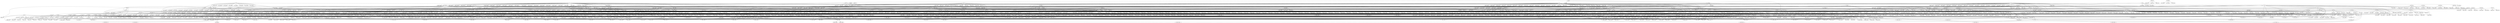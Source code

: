 digraph finite_state_machine {
	rankdir=TB;
	node [shape = ellipse];
	"abba = b" -> "abbb = bbba"
	"abba = b" -> "abbab = bb"
	"abba = b" -> "abbab = babba"
	"abba = b" -> "abbaa = ba"
	"abba = b" -> "aabba = ab"
	"aaaa = bb" -> "abb = bba"
	"aaaa = bb" -> "aaaab = bbb"
	"aaaa = bb" -> "aaaab = baaaa"
	"aaaa = bb" -> "aaaaa = bba"
	"aaaa = bb" -> "aaaaa = abb"
	"aa = bbbbb" -> "aab = baa"
	"a = baba" -> "aba = baa"
	"a = baba" -> "aa = babaa"
	"a = baba" -> "aa = baaba"
	"a = baba" -> "aa = ababa"
	"a = baba" -> "a = bbaa"
	"abb = bbab" -> "abbb = bbabb"
	"abb = bbab" -> "abba = bbaba"
	"abb = bbab" -> "aabb = abbab"
	"abab = bbbb" -> "ababb = bbbbb"
	"abab = bbbb" -> "ababb = babab"
	"abab = bbbb" -> "ababa = bbbba"
	"abab = bbbb" -> "aabab = abbbb"
	"abbb = bba" -> "abbbb = bbab"
	"abbb = bba" -> "abbba = bbaa"
	"abbb = bba" -> "aabbb = abba"
	"ababa = baab" -> "abbab = bbaba"
	"ababa = baab" -> "abbab = bbaab"
	"ababa = baab" -> "abbab = babb"
	"ababa = baab" -> "abbab = babab"
	"ababa = baab" -> "abbab = baabb"
	"ababa = baab" -> "ababb = bbaba"
	"ababa = baab" -> "ababb = bbab"
	"ababa = baab" -> "ababb = bbaab"
	"ababa = baab" -> "ababb = babba"
	"ababa = baab" -> "ababb = babb"
	"ababa = baab" -> "ababb = baabb"
	"ababa = baab" -> "ababa = bab"
	"abbb = bbbbb" -> "abbbb = babbb"
	"ababa = baaba" -> "ababa = bbaaa"
	"ababa = baaba" -> "ababa = babaa"
	"ababa = baaba" -> "ababa = baaa"
	"ababa = baaba" -> "abaa = bbaaa"
	"ababa = baaba" -> "abaa = babaa"
	"ababa = baaba" -> "abaa = baaba"
	"ababa = baaba" -> "abaa = baaa"
	"ababa = baaba" -> "abaa = ababa"
	"aaab = bbbb" -> "aaabb = bbbbb"
	"aaab = bbbb" -> "aaabb = baaab"
	"aaab = bbbb" -> "aaaba = bbbba"
	"aaab = bbbb" -> "aaaab = abbbb"
	"a = b" -> "abbbb = bbbaa"
	"a = b" -> "abbba = bbbbb"
	"a = b" -> "abbba = bbbab"
	"a = b" -> "abbb = bbaa"
	"a = b" -> "abbab = bbbba"
	"a = b" -> "abbaa = bbbbb"
	"a = b" -> "abbaa = bbbab"
	"a = b" -> "abba = bbab"
	"a = b" -> "abb = baa"
	"a = b" -> "ababb = bbbba"
	"a = b" -> "ababa = bbbbb"
	"a = b" -> "ababa = bbbab"
	"a = b" -> "abab = bbba"
	"a = b" -> "abaab = bbbaa"
	"a = b" -> "abaaa = bbbbb"
	"a = b" -> "abaa = bbbb"
	"a = b" -> "aba = bbb"
	"a = b" -> "aba = bab"
	"a = b" -> "ab = bb"
	"a = b" -> "ab = ba"
	"a = b" -> "aabbb = bbbba"
	"a = b" -> "aabba = bbbbb"
	"a = b" -> "aabba = bbbab"
	"a = b" -> "aabb = bbba"
	"a = b" -> "aabab = bbbaa"
	"a = b" -> "aabaa = bbbab"
	"a = b" -> "aaba = bbbb"
	"a = b" -> "aaba = bbab"
	"a = b" -> "aab = bba"
	"a = b" -> "aaabb = bbbaa"
	"a = b" -> "aaaba = bbbbb"
	"a = b" -> "aaaba = bbbab"
	"a = b" -> "aaab = bbba"
	"a = b" -> "aaab = bbaa"
	"a = b" -> "aaaab = bbbba"
	"a = b" -> "aaaaa = bbbbb"
	"a = b" -> "aaaaa = bbbab"
	"a = b" -> "aaaa = bbab"
	"a = b" -> "aaa = bbb"
	"a = b" -> "aaa = bab"
	"a = b" -> "aa = bb"
	"a = b" -> "aa = ba"
	"aabb = bb" -> "aabbb = bbb"
	"aabb = bb" -> "aabbb = baabb"
	"aabb = bb" -> "aabba = bba"
	"aabb = bb" -> "aaabb = abb"
	"aaba = abb" -> "aabab = abbb"
	"aaba = abb" -> "aabaa = abba"
	"aaba = abb" -> "aaaba = aabb"
	"a = bbab" -> "abbab = bbaba"
	"a = bbab" -> "abab = bbaa"
	"a = bbab" -> "ab = bbabb"
	"a = bbab" -> "aa = bbaba"
	"a = bbab" -> "aa = abbab"
	"aaba = bbbb" -> "aabab = bbbbb"
	"aaba = bbbb" -> "aabab = baaba"
	"aaba = bbbb" -> "aabaa = bbbba"
	"aaba = bbbb" -> "aaaba = abbbb"
	"a = abaab" -> "aaab = abaa"
	"a = abaab" -> "a = aaabb"
	"aabb = b" -> "aabbb = bb"
	"aabb = b" -> "aabbb = baabb"
	"aabb = b" -> "aabba = ba"
	"aabb = b" -> "aaabb = ab"
	"aaaaa = abbb" -> "aabbb = abbba"
	"aa = aba" -> "abaa = ababa"
	"aa = aba" -> "aaba = abaa"
	"aa = aba" -> "aab = abab"
	"aa = aba" -> "aaa = ababa"
	"aa = aba" -> "aaa = abaa"
	"aa = aba" -> "aaa = aaba"
	"a = baa" -> "abbaa = baaba"
	"a = baa" -> "abaa = baaa"
	"a = baa" -> "aba = abbaa"
	"a = baa" -> "ab = baab"
	"a = baa" -> "aa = baaa"
	"a = baa" -> "aa = abaa"
	"a = baa" -> "a = bbaaa"
	"a = baa" -> "a = babaa"
	"aaa = bba" -> "abbaa = bbbba"
	"aaa = bba" -> "abba = bbaa"
	"aaa = bba" -> "abaaa = abbba"
	"aaa = bba" -> "aabba = bbbba"
	"aaa = bba" -> "aaab = bbab"
	"aaa = bba" -> "aaaaa = bbbba"
	"aaa = bba" -> "aaaa = bbaa"
	"aaa = bba" -> "aaaa = abba"
	"abbb = bbba" -> "abbbb = bbbab"
	"abbb = bbba" -> "abbba = bbbaa"
	"abbb = bbba" -> "aabbb = bbbaa"
	"abbb = bbba" -> "aabbb = abbba"
	"abbab = bb" -> "abbbb = bbbab"
	"aaab = bba" -> "aaabb = bbab"
	"aaab = bba" -> "aaaba = bbaa"
	"aaab = bba" -> "aaaab = abba"
	"abb = ba" -> "abbbb = bba"
	"abb = ba" -> "abbba = baabb"
	"abb = ba" -> "abbb = bab"
	"abb = ba" -> "abba = baa"
	"abb = ba" -> "ababb = baa"
	"abb = ba" -> "ababb = abba"
	"abb = ba" -> "aabb = aba"
	"abaa = b" -> "abab = bbaa"
	"abaa = b" -> "abaab = bb"
	"abaa = b" -> "abaab = babaa"
	"abaa = b" -> "abaaa = ba"
	"abaa = b" -> "aabaa = ab"
	"a = bbb" -> "abbbb = baa"
	"a = bbb" -> "aba = bbbab"
	"a = bbb" -> "aba = bbabb"
	"a = bbb" -> "aba = babbb"
	"a = bbb" -> "aba = abbbb"
	"a = bbb" -> "ab = bbbb"
	"a = bbb" -> "ab = ba"
	"a = bbb" -> "aab = bbbba"
	"a = bbb" -> "aaa = bbaab"
	"a = bbb" -> "aaa = babab"
	"a = bbb" -> "aaa = baabb"
	"a = bbb" -> "aa = bbba"
	"a = bbb" -> "aa = bbab"
	"a = bbb" -> "aa = babb"
	"a = bbb" -> "aa = abbb"
	"aabb = bba" -> "aabbb = bbab"
	"aabb = bba" -> "aabba = bbaa"
	"aabb = bba" -> "aaabb = abba"
	"aab = ababa" -> "aabba = abaab"
	"ab = bba" -> "abbba = bbaab"
	"ab = bba" -> "abb = bbbba"
	"ab = bba" -> "abb = bbab"
	"ab = bba" -> "abab = abbba"
	"ab = bba" -> "aba = bbaa"
	"ab = bba" -> "aab = bbaba"
	"ab = bba" -> "aab = abba"
	"aaab = bbaa" -> "aaabb = bbaab"
	"aaab = bbaa" -> "aaaba = bbaaa"
	"aaab = bbaa" -> "aaaab = abbaa"
	"abb = abbb" -> "abbb = abbbb"
	"abb = abbb" -> "abba = abbba"
	"abb = abbb" -> "abb = abbbb"
	"abb = abbb" -> "aabb = aabbb"
	"aabb = bbbbb" -> "aabbb = baabb"
	"aaaa = baa" -> "abbaa = bbaaa"
	"aaaa = baa" -> "abbaa = babaa"
	"aaaa = baa" -> "abaaa = bbaa"
	"aaaa = baa" -> "abaa = baaa"
	"aaaa = baa" -> "aabaa = bbaa"
	"aaaa = baa" -> "aaaab = baab"
	"aaaa = baa" -> "aaaaa = baaa"
	"aaaa = baa" -> "aaaaa = abaa"
	"abbb = baa" -> "abbbb = baab"
	"abbb = baa" -> "abbba = baaa"
	"abbb = baa" -> "aabbb = abaa"
	"ab = baaa" -> "abb = baaab"
	"ab = baaa" -> "aba = baaaa"
	"ab = baaa" -> "aab = abaaa"
	"a = baabb" -> "aaabb = baaba"
	"abb = babb" -> "abbb = babbb"
	"abb = babb" -> "abba = babba"
	"abb = babb" -> "abb = bbabb"
	"abb = babb" -> "ababb = baabb"
	"abb = babb" -> "aabb = baabb"
	"abb = babb" -> "aabb = ababb"
	"abaa = abbb" -> "abaab = abbbb"
	"abaa = abbb" -> "abaaa = abbba"
	"abaa = abbb" -> "aabaa = aabbb"
	"aaab = baab" -> "aaabb = baabb"
	"aaab = baab" -> "aaaba = baaba"
	"aaab = baab" -> "aaaab = abaab"
	"aaaaa = bbaa" -> "abbaa = bbaaa"
	"ab = baa" -> "abbaa = baaab"
	"ab = baa" -> "abb = babaa"
	"ab = baa" -> "abb = baab"
	"ab = baa" -> "abab = abbaa"
	"ab = baa" -> "aba = baaa"
	"ab = baa" -> "aab = baaaa"
	"ab = baa" -> "aab = abaa"
	"aaba = aba" -> "aabab = abab"
	"aaba = aba" -> "aabaa = abaa"
	"aaba = aba" -> "aaaba = aba"
	"aaba = aba" -> "aaaba = aaba"
	"aaab = aabb" -> "aaabb = aabbb"
	"aaab = aabb" -> "aaaba = aabba"
	"aaab = aabb" -> "aaaab = aabbb"
	"aaab = aabb" -> "aaaab = aaabb"
	"abba = bbb" -> "abbab = bbbb"
	"abba = bbb" -> "abbab = babba"
	"abba = bbb" -> "abbaa = bbba"
	"abba = bbb" -> "aabba = abbb"
	"aaaba = b" -> "aaabb = baaba"
	"abaab = ababa" -> "abb = abbab"
	"abaab = ababa" -> "ababb = abbab"
	"abaab = ababa" -> "aba = abaab"
	"abaab = ababa" -> "ab = abab"
	"ab = bbabb" -> "ab = babbb"
	"aa = babba" -> "aabba = babaa"
	"abbab = b" -> "abbb = bbab"
	"abbab = b" -> "aabbb = b"
	"aaaaa = ba" -> "abbba = bbbaa"
	"aaaaa = ba" -> "abba = bbaa"
	"aaaaa = ba" -> "aba = baa"
	"a = aaa" -> "aba = abaaa"
	"a = aaa" -> "aaaba = abaaa"
	"a = aaa" -> "aaab = ab"
	"a = aaa" -> "aa = aaaa"
	"a = aaa" -> "a = aaaaa"
	"aa = bbab" -> "abbab = bbaba"
	"aa = bbab" -> "aabab = bbaaa"
	"aa = bbab" -> "aab = bbabb"
	"aa = bbab" -> "aaa = bbaba"
	"aa = bbab" -> "aaa = abbab"
	"aaa = bbbbb" -> "aaab = baaa"
	"aaa = abab" -> "aabab = ababa"
	"aaa = abab" -> "aaab = ababb"
	"aaa = abab" -> "aaaab = abaaa"
	"aaa = abab" -> "aaaa = ababa"
	"aaa = abab" -> "aaaa = aabab"
	"abb = b" -> "abbb = bb"
	"abb = b" -> "abbb = babb"
	"abb = b" -> "abbab = baabb"
	"abb = b" -> "abba = ba"
	"abb = b" -> "ababb = b"
	"abb = b" -> "ababb = abb"
	"abb = b" -> "aabbb = b"
	"abb = b" -> "aabb = ab"
	"ab = bbb" -> "abbbb = baab"
	"ab = bbb" -> "abb = bbbb"
	"ab = bbb" -> "abb = bab"
	"ab = bbb" -> "abab = bbabb"
	"ab = bbb" -> "abab = babbb"
	"ab = bbb" -> "abab = baab"
	"ab = bbb" -> "abab = abbbb"
	"ab = bbb" -> "aba = bbba"
	"ab = bbb" -> "aabb = bbbab"
	"ab = bbb" -> "aab = bbbbb"
	"ab = bbb" -> "aab = bbab"
	"ab = bbb" -> "aab = babb"
	"ab = bbb" -> "aab = abbb"
	"ab = bbb" -> "aaab = bbaab"
	"ab = bbb" -> "aaab = babab"
	"ab = bbb" -> "aaab = baabb"
	"aa = bab" -> "ababb = baaa"
	"aa = bab" -> "abab = baba"
	"aa = bab" -> "abaa = abbab"
	"aa = bab" -> "aab = babb"
	"aa = bab" -> "aaab = bbaba"
	"aa = bab" -> "aaab = baaa"
	"aa = bab" -> "aaa = baba"
	"aa = bab" -> "aaa = abab"
	"abaa = baaa" -> "abaab = baaab"
	"abaa = baaa" -> "abaaa = baaaa"
	"abaa = baaa" -> "aabaa = baaaa"
	"abaa = baaa" -> "aabaa = abaaa"
	"aaaaa = baaa" -> "abaaa = baaaa"
	"aab = bbab" -> "aabb = bbabb"
	"aab = bbab" -> "aaba = bbaba"
	"aab = bbab" -> "aaab = abbab"
	"aa = aaa" -> "abaa = abaaa"
	"aa = aaa" -> "aaab = aab"
	"aa = aaa" -> "aaa = aaaa"
	"aa = aaa" -> "aa = aaaaa"
	"aa = aaa" -> "aa = aaaa"
	"abb = baba" -> "abbba = baabb"
	"abb = baba" -> "abbb = babab"
	"abb = baba" -> "abba = babaa"
	"abb = baba" -> "aabb = ababa"
	"aaab = b" -> "aaabb = bb"
	"aaab = b" -> "aaabb = baaab"
	"aaab = b" -> "aaaba = ba"
	"aaab = b" -> "aaaab = ab"
	"aaaba = ab" -> "aaabb = ababa"
	"aaaa = ab" -> "abab = abba"
	"aaaa = ab" -> "abaab = abbaa"
	"aaaa = ab" -> "abaaa = abb"
	"aaaa = ab" -> "aabbb = abbba"
	"aaaa = ab" -> "aabb = abba"
	"aaaa = ab" -> "aabab = abbaa"
	"aaaa = ab" -> "aabaa = abb"
	"aaaa = ab" -> "aab = aba"
	"aaaa = ab" -> "aaaba = abb"
	"aaaa = ab" -> "aaaab = abb"
	"aaaa = ab" -> "aaaaa = aba"
	"aaaa = ab" -> "aaaaa = aab"
	"aaa = abb" -> "abbaa = abbbb"
	"aaa = abb" -> "abaaa = ababb"
	"aaa = abb" -> "aabba = abbbb"
	"aaa = abb" -> "aabb = abba"
	"aaa = abb" -> "aaab = abbb"
	"aaa = abb" -> "aaaaa = abbbb"
	"aaa = abb" -> "aaaa = abba"
	"aaa = abb" -> "aaaa = aabb"
	"a = babba" -> "abba = bbaa"
	"a = babba" -> "aba = baa"
	"a = babba" -> "a = bbbaa"
	"a = babba" -> "a = bbaba"
	"abbb = baab" -> "abbbb = baabb"
	"abbb = baab" -> "abbba = baaba"
	"abbb = baab" -> "aabbb = abaab"
	"abbb = ba" -> "abbbb = bab"
	"abbb = ba" -> "abbba = baa"
	"abbb = ba" -> "aabbb = aba"
	"abab = bbba" -> "ababb = bbbab"
	"abab = bbba" -> "ababa = bbbaa"
	"abab = bbba" -> "aabab = abbba"
	"abab = baba" -> "ababb = bbaba"
	"abab = baba" -> "ababb = babab"
	"abab = baba" -> "ababa = babaa"
	"abab = baba" -> "aabab = babaa"
	"abab = baba" -> "aabab = ababa"
	"aaaaa = ab" -> "abab = abba"
	"aaaaa = ab" -> "abaab = abbaa"
	"aaaaa = ab" -> "aabbb = abbba"
	"aaaaa = ab" -> "aabb = abba"
	"aaaaa = ab" -> "aabab = abbaa"
	"aaaaa = ab" -> "aab = aba"
	"aaaa = bbab" -> "abbab = bbaba"
	"aaaa = bbab" -> "aaaab = bbabb"
	"aaaa = bbab" -> "aaaaa = bbaba"
	"aaaa = bbab" -> "aaaaa = abbab"
	"aab = abb" -> "abaab = ababb"
	"aab = abb" -> "aabb = abbb"
	"aab = abb" -> "aaba = abba"
	"aab = abb" -> "aaab = abbb"
	"aab = abb" -> "aaab = aabb"
	"aab = abb" -> "aaaab = abbbb"
	"aaa = b" -> "abbaa = bbb"
	"aaa = b" -> "abb = baaaa"
	"aaa = b" -> "ababa = bbb"
	"aaa = b" -> "abaaa = bab"
	"aaa = b" -> "abaa = bb"
	"aaa = b" -> "ab = ba"
	"aaa = b" -> "aabba = bbb"
	"aaa = b" -> "aabaa = bab"
	"aaa = b" -> "aaba = bb"
	"aaa = b" -> "aaaba = bab"
	"aaa = b" -> "aaab = bb"
	"aaa = b" -> "aaaab = bba"
	"aaa = b" -> "aaaa = ba"
	"aaa = b" -> "aaaa = ab"
	"aa = abaa" -> "aabaa = abaaa"
	"aa = abaa" -> "aab = abaab"
	"aa = abaa" -> "aaa = abaaa"
	"aa = abaa" -> "aaa = aabaa"
	"a = aaba" -> "aabab = ab"
	"a = aaba" -> "aaaba = aabaa"
	"a = aaba" -> "aa = aabaa"
	"a = aaba" -> "aa = aaaba"
	"abba = babab" -> "abba = babba"
	"abba = babab" -> "abab = babba"
	"abba = babab" -> "abab = babab"
	"abba = babab" -> "abab = abba"
	"aaab = bb" -> "aaabb = bbb"
	"aaab = bb" -> "aaabb = baaab"
	"aaab = bb" -> "aaaba = bba"
	"aaab = bb" -> "aaaab = abb"
	"abab = abb" -> "abbab = abbb"
	"abab = abb" -> "ababb = abbb"
	"abab = abb" -> "ababb = abbab"
	"abab = abb" -> "ababa = abba"
	"abab = abb" -> "aabab = aabb"
	"aa = bbba" -> "abbba = bbbaa"
	"aa = bbba" -> "aab = bbbab"
	"aa = bbba" -> "aaa = bbbaa"
	"aa = bbba" -> "aaa = abbba"
	"aa = abbb" -> "aabbb = abbba"
	"aa = abbb" -> "aab = abbbb"
	"aa = abbb" -> "aaa = abbba"
	"aa = abbb" -> "aaa = aabbb"
	"aaba = bbba" -> "aabab = bbbab"
	"aaba = bbba" -> "aabaa = bbbaa"
	"aaba = bbba" -> "aaaba = abbba"
	"ab = ba" -> "abbb = bbba"
	"ab = ba" -> "abbab = bbbaa"
	"ab = ba" -> "abb = bba"
	"ab = ba" -> "abb = bab"
	"ab = ba" -> "ababb = bbbaa"
	"ab = ba" -> "abab = bbaa"
	"ab = ba" -> "aba = baa"
	"ab = ba" -> "aab = baa"
	"aaba = bbab" -> "aabab = bbabb"
	"aaba = bbab" -> "aabaa = bbaba"
	"aaba = bbab" -> "aaaba = abbab"
	"aaa = aab" -> "abaaa = abaab"
	"aaa = aab" -> "aabba = aabbb"
	"aaa = aab" -> "aabab = aabba"
	"aaa = aab" -> "aabaa = aabbb"
	"aaa = aab" -> "aabaa = aabab"
	"aaa = aab" -> "aaba = aabb"
	"aaa = aab" -> "aaabb = aabaa"
	"aaa = aab" -> "aaaba = aabbb"
	"aaa = aab" -> "aaaba = aabab"
	"aaa = aab" -> "aaab = aabb"
	"aaa = aab" -> "aaab = aaba"
	"aaa = aab" -> "aaaab = aabba"
	"aaa = aab" -> "aaaaa = aabbb"
	"aaa = aab" -> "aaaaa = aabab"
	"aaa = aab" -> "aaaa = aabb"
	"aaa = aab" -> "aaaa = aaba"
	"aaa = aab" -> "aaaa = aaab"
	"aba = b" -> "abbba = bbb"
	"aba = b" -> "abbba = babab"
	"aba = b" -> "abb = bba"
	"aba = b" -> "abb = babaa"
	"aba = b" -> "abab = bb"
	"aba = b" -> "abab = baba"
	"aba = b" -> "abaab = baaba"
	"aba = b" -> "abaa = ba"
	"aba = b" -> "aabab = bba"
	"aba = b" -> "aabaa = b"
	"aba = b" -> "aaba = ab"
	"aaab = bbb" -> "aaabb = bbbb"
	"aaab = bbb" -> "aaabb = baaab"
	"aaab = bbb" -> "aaaba = bbba"
	"aaab = bbb" -> "aaaab = abbb"
	"aaa = bab" -> "ababb = baaaa"
	"aaa = bab" -> "abab = baba"
	"aaa = bab" -> "abaaa = abbab"
	"aaa = bab" -> "aaab = babb"
	"aaa = bab" -> "aaaab = bbaba"
	"aaa = bab" -> "aaaab = baaaa"
	"aaa = bab" -> "aaaa = baba"
	"aaa = bab" -> "aaaa = abab"
	"ababa = ba" -> "abba = baba"
	"ababa = ba" -> "aabba = ba"
	"aba = abba" -> "abab = abbab"
	"aba = abba" -> "abaa = abbaa"
	"aba = abba" -> "aaba = aabba"
	"aabaa = ab" -> "aabab = abbaa"
	"aa = abbab" -> "aabab = abbaa"
	"aabb = bbaa" -> "aabbb = bbaab"
	"aabb = bbaa" -> "aabba = bbaaa"
	"aabb = bbaa" -> "aaabb = abbaa"
	"abbab = ba" -> "abbba = babab"
	"abab = ba" -> "abba = baab"
	"abab = ba" -> "ababb = bab"
	"abab = ba" -> "ababa = baa"
	"abab = ba" -> "aabab = aba"
	"aabb = ba" -> "aabbb = bab"
	"aabb = ba" -> "aabba = baa"
	"aabb = ba" -> "aaabb = aba"
	"a = bbabb" -> "ababb = bbaba"
	"a = bbabb" -> "aabb = bbaa"
	"aaaa = bbba" -> "abbba = bbbaa"
	"aaaa = bbba" -> "aaaab = bbbab"
	"aaaa = bbba" -> "aaaaa = bbbaa"
	"aaaa = bbba" -> "aaaaa = abbba"
	"aba = bab" -> "abbab = babba"
	"aba = bab" -> "ababa = abbab"
	"aba = bab" -> "abab = babb"
	"aba = bab" -> "abaab = baaba"
	"aba = bab" -> "abaaa = bbbab"
	"aba = bab" -> "abaa = bbab"
	"aba = bab" -> "abaa = baba"
	"aba = bab" -> "aaba = babb"
	"aba = bab" -> "aaba = abab"
	"aba = bab" -> "aaaba = babbb"
	"a = bab" -> "aba = abbab"
	"a = bab" -> "aaa = baaab"
	"a = bab" -> "aa = baba"
	"a = bab" -> "aa = abab"
	"a = bab" -> "a = bbabb"
	"aaa = bbbb" -> "abbbb = bbbba"
	"aaa = bbbb" -> "aaab = bbbbb"
	"aaa = bbbb" -> "aaab = baaa"
	"aaa = bbbb" -> "aaaa = bbbba"
	"aaa = bbbb" -> "aaaa = abbbb"
	"aaa = baba" -> "ababa = babaa"
	"aaa = baba" -> "aaaba = baaaa"
	"aaa = baba" -> "aaab = babab"
	"aaa = baba" -> "aaaa = babaa"
	"aaa = baba" -> "aaaa = ababa"
	"ababa = b" -> "abb = bba"
	"aba = bb" -> "abbb = bbba"
	"aba = bb" -> "abbb = babaa"
	"aba = bb" -> "ababa = abbb"
	"aba = bb" -> "abab = bbb"
	"aba = bb" -> "abab = baba"
	"aba = bb" -> "abaa = bba"
	"aba = bb" -> "aabab = bbba"
	"aba = bb" -> "aaba = abb"
	"aabb = abbb" -> "aabbb = abbbb"
	"aabb = abbb" -> "aabba = abbba"
	"aabb = abbb" -> "aaabb = abbbb"
	"aabb = abbb" -> "aaabb = aabbb"
	"aab = bba" -> "abaab = abbba"
	"aab = bba" -> "aabb = bbab"
	"aab = bba" -> "aabab = bbbba"
	"aab = bba" -> "aaba = bbaa"
	"aab = bba" -> "aaab = abba"
	"aab = bba" -> "aaaab = bbaba"
	"abb = bbbbb" -> "abbb = babb"
	"abb = bbbbb" -> "ababb = baabb"
	"abb = bbbbb" -> "aabbb = baabb"
	"abaa = bbaa" -> "abaab = bbaab"
	"abaa = bbaa" -> "abaaa = bbaaa"
	"abaa = bbaa" -> "aabaa = abbaa"
	"aaaa = aba" -> "aaba = abaa"
	"aaaa = aba" -> "aaaab = abab"
	"aaaa = aba" -> "aaaaa = abaa"
	"aaaa = aba" -> "aaaaa = aaba"
	"a = abb" -> "ababb = abbba"
	"a = abb" -> "aba = ababb"
	"a = abb" -> "ab = abbb"
	"a = abb" -> "aabb = abba"
	"a = abb" -> "aa = abba"
	"a = abb" -> "aa = aabb"
	"a = abb" -> "a = abbbb"
	"aba = baa" -> "abab = baab"
	"ab = babbb" -> "ab = bbabb"
	"ab = baab" -> "abb = baabb"
	"ab = baab" -> "abaab = baaab"
	"ab = baab" -> "aba = baaba"
	"ab = baab" -> "aab = baaab"
	"ab = baab" -> "aab = abaab"
	"abba = baab" -> "abbab = baabb"
	"abba = baab" -> "abbaa = baaba"
	"abba = baab" -> "aabba = abaab"
	"abab = bbaa" -> "ababb = bbaab"
	"abab = bbaa" -> "ababa = bbaaa"
	"abab = bbaa" -> "aabab = abbaa"
	"aab = abab" -> "aabb = ababb"
	"aab = abab" -> "aabab = abaab"
	"aab = abab" -> "aaba = ababa"
	"aab = abab" -> "aaab = abaab"
	"aab = abab" -> "aaab = aabab"
	"aaa = bbaa" -> "abbaa = bbaaa"
	"aaa = bbaa" -> "aaab = bbaab"
	"aaa = bbaa" -> "aaaa = bbaaa"
	"aaa = bbaa" -> "aaaa = abbaa"
	"aaa = abbb" -> "aabbb = abbba"
	"aaa = abbb" -> "aaab = abbbb"
	"aaa = abbb" -> "aaaa = abbba"
	"aaa = abbb" -> "aaaa = aabbb"
	"aaab = baaa" -> "aaabb = bbaaa"
	"aaab = baaa" -> "aaabb = baaab"
	"aaab = baaa" -> "aaaba = baaaa"
	"aaab = baaa" -> "aaaab = abaaa"
	"aa = abba" -> "aabba = abbaa"
	"aa = abba" -> "aab = abbab"
	"aa = abba" -> "aaa = abbaa"
	"aa = abba" -> "aaa = aabba"
	"aab = bbbb" -> "aabb = bbbbb"
	"aab = bbbb" -> "aabb = baab"
	"aab = bbbb" -> "aaba = bbbba"
	"aab = bbbb" -> "aaab = abbbb"
	"aab = bb" -> "abaab = abbb"
	"aab = bb" -> "aabb = bbb"
	"aab = bb" -> "aabb = baab"
	"aab = bb" -> "aaba = bba"
	"aab = bb" -> "aaab = abb"
	"aab = bb" -> "aaaab = bbb"
	"aab = bb" -> "aaaab = baab"
	"abba = abbb" -> "abbab = abbbb"
	"abba = abbb" -> "abbaa = abbba"
	"abba = abbb" -> "aabba = aabbb"
	"aab = abbb" -> "aabb = abbbb"
	"aab = abbb" -> "aaba = abbba"
	"aab = abbb" -> "aaab = aabbb"
	"abaa = abba" -> "abaab = abbab"
	"abaa = abba" -> "abaaa = abbaa"
	"abaa = abba" -> "aabaa = aabba"
	"aaaa = bba" -> "abba = bbaa"
	"aaaa = bba" -> "aaaab = bbab"
	"aaaa = bba" -> "aaaaa = bbaa"
	"aaaa = bba" -> "aaaaa = abba"
	"aaa = babab" -> "aaaab = baaaa"
	"abab = b" -> "abb = bab"
	"abab = b" -> "ababa = ba"
	"abab = b" -> "aabb = b"
	"abab = b" -> "aabab = ab"
	"aaaa = abaab" -> "abba = abbbb"
	"aaaa = abaab" -> "abaa = abbab"
	"aaaa = abaab" -> "abaa = ababb"
	"aaaa = abaab" -> "aba = abbb"
	"aaaa = abaab" -> "ab = ababa"
	"aaaa = abaab" -> "aabbb = abaa"
	"aaaa = abaab" -> "aaba = abbab"
	"aaaa = abaab" -> "aaba = ababb"
	"aaaa = abaab" -> "aab = abbb"
	"aaaa = abaab" -> "aaab = abbba"
	"aaaa = abaab" -> "aaab = abbab"
	"aaaa = abaab" -> "aaab = ababb"
	"aaaa = abaab" -> "aaaaa = abbb"
	"aaaa = abaab" -> "aaaa = abbaa"
	"aaaa = abaab" -> "aaaa = ababa"
	"aaaa = abaab" -> "aaaa = ab"
	"aaaa = abaab" -> "aaaa = aabba"
	"aaaa = abaab" -> "aaaa = aabab"
	"aaaa = abaab" -> "aaaa = aaabb"
	"abbaa = ba" -> "abbba = bbbaa"
	"abaa = abab" -> "abaab = ababb"
	"abaa = abab" -> "abaaa = ababa"
	"abaa = abab" -> "aabaa = aabab"
	"aa = bbabb" -> "aaabb = bbaaa"
	"aa = babab" -> "aaab = baaa"
	"abbab = babab" -> "abbb = bbab"
	"abbab = babab" -> "abbb = babb"
	"abbab = babab" -> "abbab = bb"
	"abbab = babab" -> "ababb = bb"
	"abbab = babab" -> "ababb = babab"
	"abbab = babab" -> "ababb = abbab"
	"abbab = babab" -> "aabbb = bb"
	"abbab = babab" -> "aabbb = babab"
	"aba = baaa" -> "abab = baaab"
	"aba = baaa" -> "abaa = baaaa"
	"aba = baaa" -> "aaba = abaaa"
	"aaaa = babb" -> "ababb = babba"
	"aaaa = babb" -> "aaaab = babbb"
	"aaaa = babb" -> "aaaaa = babba"
	"aaaa = babb" -> "aaaaa = ababb"
	"aaa = baaa" -> "abaaa = baaaa"
	"aaa = baaa" -> "aaab = baaab"
	"aaa = baaa" -> "aaaa = baaaa"
	"aaa = baaa" -> "aaaa = abaaa"
	"aaa = baaa" -> "aaa = bbaaa"
	"aab = bbaa" -> "aabb = bbaab"
	"aab = bbaa" -> "aaba = bbaaa"
	"aab = bbaa" -> "aaab = abbaa"
	"aaaaa = aba" -> "aaba = abaa"
	"aaa = aaab" -> "aaab = aaabb"
	"aaa = aaab" -> "aaaab = aaaba"
	"aaa = aaab" -> "aaaa = aaaba"
	"aaa = aaab" -> "aaaa = aaaab"
	"aaa = aaab" -> "aaa = aaabb"
	"aabb = baba" -> "aabbb = babab"
	"aabb = baba" -> "aabba = babaa"
	"aabb = baba" -> "aaabb = ababa"
	"abb = babab" -> "abbab = baabb"
	"aaaa = baab" -> "abaab = baaba"
	"aaaa = baab" -> "aaaab = baabb"
	"aaaa = baab" -> "aaaaa = baaba"
	"aaaa = baab" -> "aaaaa = abaab"
	"ab = aba" -> "abab = abba"
	"ab = aba" -> "abaab = abba"
	"ab = aba" -> "abaab = ababa"
	"ab = aba" -> "aba = abaa"
	"ab = aba" -> "ab = abaaa"
	"ab = aba" -> "ab = abaa"
	"ab = aba" -> "aab = aaba"
	"aabaa = bb" -> "aabbb = bbbaa"
	"a = aabaa" -> "aaba = abaa"
	"a = aabaa" -> "a = abaaa"
	"a = aabaa" -> "a = aaaba"
	"abab = bbb" -> "abbbb = bbbab"
	"abab = bbb" -> "ababb = bbbb"
	"abab = bbb" -> "ababb = babab"
	"abab = bbb" -> "ababa = bbba"
	"abab = bbb" -> "aabab = abbb"
	"aaba = abba" -> "aabab = abbab"
	"aaba = abba" -> "aabaa = abbaa"
	"aaba = abba" -> "aaaba = aabba"
	"aaaa = bbbbb" -> "aaaab = baaaa"
	"aaa = bbab" -> "abbab = bbaba"
	"aaa = bbab" -> "aaab = bbabb"
	"aaa = bbab" -> "aaaa = bbaba"
	"aaa = bbab" -> "aaaa = abbab"
	"aaaaa = b" -> "ab = ba"
	"abba = bab" -> "abbab = babb"
	"abba = bab" -> "abbaa = baba"
	"abba = bab" -> "aabba = abab"
	"abb = bbba" -> "abbb = bbbab"
	"abb = bbba" -> "abba = bbbaa"
	"abb = bbba" -> "aabb = abbba"
	"aaab = ab" -> "aaabb = abb"
	"aaab = ab" -> "aaaba = aba"
	"aaab = ab" -> "aaaab = aab"
	"aaab = aaba" -> "aaabb = aabab"
	"aaab = aaba" -> "aaaba = aabaa"
	"aaab = aaba" -> "aaaab = aabaa"
	"aaab = aaba" -> "aaaab = aaaba"
	"a = abab" -> "ab = ababb"
	"a = abab" -> "aab = aba"
	"a = abab" -> "aa = ababa"
	"a = abab" -> "aa = abaab"
	"a = abab" -> "aa = aabab"
	"a = abab" -> "a = aabb"
	"abaaa = ba" -> "ababa = bbaaa"
	"aaa = baab" -> "abaab = baaba"
	"aaa = baab" -> "aaab = baabb"
	"aaa = baab" -> "aaaa = baaba"
	"aaa = baab" -> "aaaa = abaab"
	"abab = baab" -> "abbbb = bbaba"
	"abab = baab" -> "abbbb = bbaab"
	"abab = baab" -> "abbbb = bbaaa"
	"abab = baab" -> "abbbb = babba"
	"abab = baab" -> "abbbb = babaa"
	"abab = baab" -> "abbbb = baaba"
	"abab = baab" -> "abbbb = baaaa"
	"abab = baab" -> "abbba = bbabb"
	"abab = baab" -> "abbba = bbaab"
	"abab = baab" -> "abbba = bbaaa"
	"abab = baab" -> "abbba = babbb"
	"abab = baab" -> "abbba = babab"
	"abab = baab" -> "abbba = baabb"
	"abab = baab" -> "abbba = baaab"
	"abab = baab" -> "abbb = baba"
	"abab = baab" -> "abbb = baab"
	"abab = baab" -> "abbb = baaa"
	"abab = baab" -> "abbab = bbabb"
	"abab = baab" -> "abbab = bbaba"
	"abab = baab" -> "abbab = bbaab"
	"abab = baab" -> "abbab = bbaaa"
	"abab = baab" -> "abbab = babba"
	"abab = baab" -> "abbab = babaa"
	"abab = baab" -> "abbab = baaba"
	"abab = baab" -> "abbab = baaaa"
	"abab = baab" -> "abbaa = bbaba"
	"abab = baab" -> "abbaa = bbaab"
	"abab = baab" -> "abbaa = bbaaa"
	"abab = baab" -> "abbaa = babbb"
	"abab = baab" -> "abbaa = babab"
	"abab = baab" -> "abbaa = baabb"
	"abab = baab" -> "abbaa = baaab"
	"abab = baab" -> "abba = babb"
	"abab = baab" -> "abba = baba"
	"abab = baab" -> "abba = baab"
	"abab = baab" -> "abba = baaa"
	"abab = baab" -> "ababb = bbabb"
	"abab = baab" -> "ababb = bbaab"
	"abab = baab" -> "ababb = bbaaa"
	"abab = baab" -> "ababb = babaa"
	"abab = baab" -> "ababb = baabb"
	"abab = baab" -> "ababb = baaba"
	"abab = baab" -> "ababb = baaaa"
	"abab = baab" -> "ababa = bbabb"
	"abab = baab" -> "ababa = bbaba"
	"abab = baab" -> "ababa = bbaab"
	"abab = baab" -> "ababa = babbb"
	"abab = baab" -> "ababa = babab"
	"abab = baab" -> "ababa = baabb"
	"abab = baab" -> "ababa = baaba"
	"abab = baab" -> "ababa = baaab"
	"abab = baab" -> "abab = babb"
	"abab = baab" -> "abab = baba"
	"abab = baab" -> "abab = baaa"
	"abab = baab" -> "abaab = bbabb"
	"abab = baab" -> "abaab = bbaba"
	"abab = baab" -> "abaab = bbaab"
	"abab = baab" -> "abaab = bbaaa"
	"abab = baab" -> "abaab = babba"
	"abab = baab" -> "abaab = babaa"
	"abab = baab" -> "abaab = baaaa"
	"abab = baab" -> "abaaa = bbabb"
	"abab = baab" -> "abaaa = bbaab"
	"abab = baab" -> "abaaa = babbb"
	"abab = baab" -> "abaaa = babab"
	"abab = baab" -> "abaaa = baabb"
	"abab = baab" -> "abaaa = baaab"
	"abab = baab" -> "abaa = babb"
	"abab = baab" -> "abaa = baba"
	"abab = baab" -> "abaa = baab"
	"abab = baab" -> "aabbb = bbabb"
	"abab = baab" -> "aabbb = bbaba"
	"abab = baab" -> "aabbb = bbaaa"
	"abab = baab" -> "aabbb = babba"
	"abab = baab" -> "aabbb = babaa"
	"abab = baab" -> "aabbb = baaba"
	"abab = baab" -> "aabbb = baaaa"
	"abab = baab" -> "aabba = bbabb"
	"abab = baab" -> "aabba = bbaba"
	"abab = baab" -> "aabba = bbaab"
	"abab = baab" -> "aabba = bbaaa"
	"abab = baab" -> "aabba = babbb"
	"abab = baab" -> "aabba = babab"
	"abab = baab" -> "aabba = baabb"
	"abab = baab" -> "aabba = baaab"
	"abab = baab" -> "aabb = babb"
	"abab = baab" -> "aabb = baba"
	"abab = baab" -> "aabb = baab"
	"abab = baab" -> "aabb = baaa"
	"abab = baab" -> "aabab = bbabb"
	"abab = baab" -> "aabab = bbaba"
	"abab = baab" -> "aabab = bbaab"
	"abab = baab" -> "aabab = bbaaa"
	"abab = baab" -> "aabab = babba"
	"abab = baab" -> "aabab = baaba"
	"abab = baab" -> "aabab = baaaa"
	"abab = baab" -> "aabaa = bbabb"
	"abab = baab" -> "aabaa = bbaba"
	"abab = baab" -> "aabaa = bbaaa"
	"abab = baab" -> "aabaa = babbb"
	"abab = baab" -> "aabaa = babab"
	"abab = baab" -> "aabaa = baaab"
	"abab = baab" -> "aaba = babb"
	"abab = baab" -> "aaba = baba"
	"abab = baab" -> "aaba = baab"
	"abab = baab" -> "aaba = baaa"
	"abab = baab" -> "aaabb = bbabb"
	"abab = baab" -> "aaabb = bbaba"
	"abab = baab" -> "aaabb = bbaab"
	"abab = baab" -> "aaabb = babba"
	"abab = baab" -> "aaabb = babaa"
	"abab = baab" -> "aaabb = baaba"
	"abab = baab" -> "aaabb = baaaa"
	"abab = baab" -> "aaaba = bbabb"
	"abab = baab" -> "aaaba = bbaba"
	"abab = baab" -> "aaaba = bbaab"
	"abab = baab" -> "aaaba = bbaaa"
	"abab = baab" -> "aaaba = babbb"
	"abab = baab" -> "aaaba = babab"
	"abab = baab" -> "aaaba = baabb"
	"abab = baab" -> "aaaba = baaab"
	"abab = baab" -> "aaab = babb"
	"abab = baab" -> "aaab = baba"
	"abab = baab" -> "aaab = baab"
	"abab = baab" -> "aaab = baaa"
	"abab = baab" -> "aaaab = bbabb"
	"abab = baab" -> "aaaab = bbaba"
	"abab = baab" -> "aaaab = bbaab"
	"abab = baab" -> "aaaab = bbaaa"
	"abab = baab" -> "aaaab = babba"
	"abab = baab" -> "aaaab = babaa"
	"abab = baab" -> "aaaab = baaba"
	"abab = baab" -> "aaaab = baaaa"
	"abab = baab" -> "aaaaa = bbabb"
	"abab = baab" -> "aaaaa = bbaba"
	"abab = baab" -> "aaaaa = bbaab"
	"abab = baab" -> "aaaaa = babbb"
	"abab = baab" -> "aaaaa = babab"
	"abab = baab" -> "aaaaa = baabb"
	"abab = baab" -> "aaaaa = baaab"
	"abab = baab" -> "aaaa = babb"
	"abab = baab" -> "aaaa = baba"
	"abab = baab" -> "aaaa = baab"
	"abab = baab" -> "aaaa = baaa"
	"abab = baab" -> "aa = ab"
	"a = baaa" -> "abaaa = baaaa"
	"a = baaa" -> "ab = baaab"
	"a = baaa" -> "aa = baaaa"
	"a = baaa" -> "aa = abaaa"
	"abb = bba" -> "abbbb = bbbba"
	"abb = bba" -> "abbb = bbab"
	"abb = bba" -> "abba = bbaa"
	"abb = bba" -> "ababb = bbaba"
	"abb = bba" -> "ababb = abbba"
	"abb = bba" -> "aabb = bbaa"
	"abb = bba" -> "aabb = abba"
	"abb = bba" -> "aaabb = bbaaa"
	"aab = abba" -> "aabb = abbab"
	"aab = abba" -> "aaba = abbaa"
	"aab = abba" -> "aaab = aabba"
	"aaab = aba" -> "aaabb = abab"
	"aaab = aba" -> "aaaba = abaa"
	"aaab = aba" -> "aaaab = aaba"
	"aba = bbaa" -> "abab = bbaab"
	"aba = bbaa" -> "abaa = bbaaa"
	"aba = bbaa" -> "aaba = abbaa"
	"aabb = bbb" -> "aabbb = bbbb"
	"aabb = bbb" -> "aabbb = baabb"
	"aabb = bbb" -> "aabba = bbba"
	"aabb = bbb" -> "aaabb = abbb"
	"aab = abaa" -> "aabb = abaab"
	"aab = abaa" -> "aaba = abaaa"
	"aab = abaa" -> "aaab = aabaa"
	"aaab = abb" -> "aaabb = abbb"
	"aaab = abb" -> "aaaba = abba"
	"aaab = abb" -> "aaaab = aabb"
	"abaa = baab" -> "abaab = baabb"
	"abaa = baab" -> "abaaa = baaba"
	"abaa = baab" -> "aabaa = baabb"
	"abaa = baab" -> "aabaa = abaab"
	"aaaaa = aaab" -> "aaaab = aaaba"
	"a = ba" -> "abbba = bbaa"
	"a = ba" -> "abbba = baba"
	"a = ba" -> "abbba = baa"
	"a = ba" -> "abba = bbbaa"
	"a = ba" -> "abba = bbaba"
	"a = ba" -> "abba = baa"
	"a = ba" -> "abba = abbba"
	"a = ba" -> "aba = bbbaa"
	"a = ba" -> "aba = bbaa"
	"a = ba" -> "aba = babba"
	"a = ba" -> "aba = baa"
	"a = ba" -> "aba = abba"
	"a = ba" -> "ab = bab"
	"a = ba" -> "aabba = baaa"
	"a = ba" -> "aaba = bbaaa"
	"a = ba" -> "aaba = babaa"
	"a = ba" -> "aaa = baaba"
	"a = ba" -> "aa = bbaba"
	"a = ba" -> "aa = babba"
	"a = ba" -> "aa = baba"
	"a = ba" -> "aa = baa"
	"a = ba" -> "aa = aba"
	"a = ba" -> "a = bbba"
	"a = ba" -> "a = bba"
	"abbb = bb" -> "abbbb = bbb"
	"abbb = bb" -> "abbbb = babbb"
	"abbb = bb" -> "abbba = bba"
	"abbb = bb" -> "aabbb = abb"
	"ab = bbaa" -> "abb = bbaab"
	"ab = bbaa" -> "aba = bbaaa"
	"ab = bbaa" -> "aab = abbaa"
	"aaba = abaa" -> "aabab = abaab"
	"aaba = abaa" -> "aabaa = abaaa"
	"aaba = abaa" -> "aaaba = abaaa"
	"aaba = abaa" -> "aaaba = aabaa"
	"abb = baa" -> "abbbb = babaa"
	"abb = baa" -> "abbb = baab"
	"abb = baa" -> "abba = baaa"
	"abb = baa" -> "ababb = baaaa"
	"abb = baa" -> "ababb = abbaa"
	"abb = baa" -> "aabb = abaa"
	"aaaa = b" -> "abaaa = bb"
	"aaaa = b" -> "ab = ba"
	"aaaa = b" -> "aabaa = bb"
	"aaaa = b" -> "aaaba = bb"
	"aaaa = b" -> "aaaab = bb"
	"aaaa = b" -> "aaaaa = ba"
	"aaaa = b" -> "aaaaa = ab"
	"ab = abbb" -> "abb = abbbb"
	"ab = abbb" -> "aba = abbba"
	"ab = abbb" -> "aab = aabbb"
	"aba = bbba" -> "abab = bbbab"
	"aba = bbba" -> "abaa = bbbaa"
	"aba = bbba" -> "aaba = abbba"
	"abbaa = b" -> "abbab = bbbaa"
	"abaa = bbb" -> "abaab = bbbb"
	"abaa = bbb" -> "abaab = babaa"
	"abaa = bbb" -> "abaaa = bbba"
	"abaa = bbb" -> "aabaa = abbb"
	"aa = baaba" -> "aaaba = baaaa"
	"aab = aaba" -> "aabb = aabba"
	"aab = aaba" -> "aabab = aabba"
	"aab = aaba" -> "aabab = aabb"
	"aab = aaba" -> "aaba = aabaa"
	"aab = aaba" -> "aab = aabaa"
	"aab = aaba" -> "aaab = aaaba"
	"aa = aab" -> "abaa = abaab"
	"aa = aab" -> "aabab = aabba"
	"aa = aab" -> "aaba = aabab"
	"aa = aab" -> "aab = aabb"
	"aa = aab" -> "aaabb = aaba"
	"aa = aab" -> "aaab = aabba"
	"aa = aab" -> "aaab = aaba"
	"aa = aab" -> "aaa = aabab"
	"aa = aab" -> "aaa = aaba"
	"aa = aab" -> "aaa = aaab"
	"aa = aab" -> "aa = aabbb"
	"aa = aab" -> "aa = aabb"
	"a = bbaa" -> "abbaa = bbaaa"
	"a = bbaa" -> "ab = bbaab"
	"a = bbaa" -> "aa = bbaaa"
	"a = bbaa" -> "aa = abbaa"
	"abba = baba" -> "abbab = babab"
	"abba = baba" -> "abbaa = babaa"
	"abba = baba" -> "aabba = ababa"
	"aaab = bbab" -> "aaabb = bbabb"
	"aaab = bbab" -> "aaaba = bbaba"
	"aaab = bbab" -> "aaaab = abbab"
	"abba = babb" -> "abbab = babbb"
	"abba = babb" -> "abbaa = bbabb"
	"abba = babb" -> "abbaa = babba"
	"abba = babb" -> "aabba = ababb"
	"abab = baaa" -> "ababb = baaab"
	"abab = baaa" -> "ababa = baaaa"
	"abab = baaa" -> "aabab = abaaa"
	"ab = bbab" -> "abbab = bbaab"
	"ab = bbab" -> "abb = bbabb"
	"ab = bbab" -> "aba = bbaba"
	"ab = bbab" -> "aab = bbaab"
	"ab = bbab" -> "aab = abbab"
	"aabb = baaa" -> "aabbb = baaab"
	"aabb = baaa" -> "aabba = baaaa"
	"aabb = baaa" -> "aaabb = abaaa"
	"abbab = abbba" -> "abbba = abbbb"
	"abbab = abbba" -> "abbaa = abbbb"
	"abbab = abbba" -> "abbaa = abbab"
	"abbab = abbba" -> "abba = abbb"
	"abaa = baa" -> "abbaa = bbaa"
	"abaa = baa" -> "abbaa = babaa"
	"abaa = baa" -> "abaab = baab"
	"abaa = baa" -> "abaaa = baaa"
	"abaa = baa" -> "aabaa = baa"
	"abaa = baa" -> "aabaa = abaa"
	"aaba = baaa" -> "aabab = baaab"
	"aaba = baaa" -> "aabaa = baaaa"
	"aaba = baaa" -> "aaaba = abaaa"
	"aaaaa = abba" -> "aabba = abbaa"
	"ab = baaba" -> "aba = abbab"
	"aaba = b" -> "aabb = baba"
	"aaba = b" -> "aabab = bb"
	"aaba = b" -> "aabab = baaba"
	"aaba = b" -> "aabaa = ba"
	"aaba = b" -> "aaaba = ab"
	"aaaa = bbbb" -> "abbbb = bbbba"
	"aaaa = bbbb" -> "aaaab = bbbbb"
	"aaaa = bbbb" -> "aaaab = baaaa"
	"aaaa = bbbb" -> "aaaaa = bbbba"
	"aaaa = bbbb" -> "aaaaa = abbbb"
	"a = baab" -> "abaab = baaba"
	"a = baab" -> "ab = baabb"
	"a = baab" -> "aaab = baaa"
	"a = baab" -> "aa = baaba"
	"a = baab" -> "aa = abaab"
	"aba = abaa" -> "abaab = abab"
	"aba = abaa" -> "abaa = abaaa"
	"aba = abaa" -> "aba = abaaa"
	"aba = abaa" -> "aaba = aabaa"
	"aab = ab" -> "abaab = abab"
	"aab = ab" -> "aabb = abb"
	"aab = ab" -> "aabab = abaab"
	"aab = ab" -> "aaba = aba"
	"aab = ab" -> "aaab = ab"
	"aab = ab" -> "aaab = aab"
	"aab = ab" -> "aaaab = ab"
	"aa = baa" -> "abbaa = babaa"
	"aa = baa" -> "abbaa = baaa"
	"aa = baa" -> "abaa = bbaaa"
	"aa = baa" -> "abaa = babaa"
	"aa = baa" -> "abaa = baaa"
	"aa = baa" -> "abaa = abbaa"
	"aa = baa" -> "aab = baab"
	"aa = baa" -> "aaa = babaa"
	"aa = baa" -> "aaa = baaa"
	"aa = baa" -> "aaa = abaa"
	"aa = baa" -> "aa = bbbaa"
	"aa = baa" -> "aa = bbaa"
	"aaaa = aaab" -> "aaaba = aaabb"
	"aaaa = aaab" -> "aaaab = aaabb"
	"aaaa = aaab" -> "aaaab = aaaba"
	"aaaa = aaab" -> "aaaaa = aaabb"
	"aaaa = aaab" -> "aaaaa = aaaba"
	"aaaa = aaab" -> "aaaaa = aaaab"
	"abaa = babb" -> "abaab = babbb"
	"abaa = babb" -> "abaaa = babba"
	"abaa = babb" -> "aabaa = ababb"
	"aba = abbab" -> "ab = babba"
	"abbb = babb" -> "abbbb = bbabb"
	"abbb = babb" -> "abbbb = babbb"
	"abbb = babb" -> "abbba = babba"
	"abbb = babb" -> "aabbb = ababb"
	"aaa = baa" -> "abbaa = bbbaa"
	"aaa = baa" -> "abbaa = babaa"
	"aaa = baa" -> "abbaa = baaaa"
	"aaa = baa" -> "abaaa = bbbaa"
	"aaa = baa" -> "abaaa = babaa"
	"aaa = baa" -> "abaaa = abbaa"
	"aaa = baa" -> "abaa = bbaa"
	"aaa = baa" -> "abaa = baaa"
	"aaa = baa" -> "aabaa = bbbaa"
	"aaa = baa" -> "aabaa = bbaaa"
	"aaa = baa" -> "aabaa = babaa"
	"aaa = baa" -> "aaab = baab"
	"aaa = baa" -> "aaaaa = bbbaa"
	"aaa = baa" -> "aaaaa = babaa"
	"aaa = baa" -> "aaaa = bbaa"
	"aaa = baa" -> "aaaa = baaa"
	"aaa = baa" -> "aaaa = abaa"
	"aabb = bbba" -> "aabbb = bbbab"
	"aabb = bbba" -> "aabba = bbbaa"
	"aabb = bbba" -> "aaabb = abbba"
	"abab = baa" -> "abbaa = baaab"
	"abab = baa" -> "ababb = baab"
	"abab = baa" -> "ababa = baaa"
	"abab = baa" -> "aabab = abaa"
	"aaa = aaaa" -> "aaaab = aaab"
	"aaa = aaaa" -> "aaaa = aaaaa"
	"aaa = aaaa" -> "aaa = aaaaa"
	"abab = babb" -> "ababb = babbb"
	"abab = babb" -> "ababa = babba"
	"abab = babb" -> "aabab = babbb"
	"abab = babb" -> "aabab = ababb"
	"aabaa = ba" -> "aabba = babaa"
	"aaa = ababa" -> "aaaba = abaaa"
	"abba = bba" -> "abbab = bbab"
	"abba = bba" -> "abbaa = bbaa"
	"abba = bba" -> "aabba = bba"
	"abba = bba" -> "aabba = abba"
	"aa = bb" -> "abbbb = bbaaa"
	"aa = bb" -> "abbbb = baaba"
	"aa = bb" -> "abbab = bbbaa"
	"aa = bb" -> "abbab = baaaa"
	"aa = bb" -> "abbaa = bbabb"
	"aa = bb" -> "abba = bbbb"
	"aa = bb" -> "abba = baab"
	"aa = bb" -> "abb = bba"
	"aa = bb" -> "abaab = bbbba"
	"aa = bb" -> "abaab = bbaaa"
	"aa = bb" -> "abaa = bbab"
	"aa = bb" -> "abaa = abbb"
	"aa = bb" -> "aabbb = babba"
	"aa = bb" -> "aabbb = baaaa"
	"aa = bb" -> "aabba = bbabb"
	"aa = bb" -> "aabaa = bbbbb"
	"aa = bb" -> "aabaa = bbaab"
	"aa = bb" -> "aabaa = baabb"
	"aa = bb" -> "aaba = babb"
	"aa = bb" -> "aab = bbb"
	"aa = bb" -> "aab = baa"
	"aa = bb" -> "aaabb = bbbba"
	"aa = bb" -> "aaabb = baaba"
	"aa = bb" -> "aaaab = bbbaa"
	"aa = bb" -> "aaaab = babba"
	"aa = bb" -> "aaaaa = bbabb"
	"aa = bb" -> "aaaa = bbbb"
	"aa = bb" -> "aaaa = baab"
	"aa = bb" -> "aaa = bba"
	"aa = bb" -> "aaa = abb"
	"aa = b" -> "abbba = bbbb"
	"aa = b" -> "abbb = bbaaa"
	"aa = b" -> "abbb = baaba"
	"aa = b" -> "abbaa = bbab"
	"aa = b" -> "abbaa = babb"
	"aa = b" -> "abba = bbb"
	"aa = b" -> "abb = baaa"
	"aa = b" -> "ababa = bbab"
	"aa = b" -> "ababa = babb"
	"aa = b" -> "abab = baaaa"
	"aa = b" -> "abaab = bbba"
	"aa = b" -> "abaaa = bbb"
	"aa = b" -> "abaaa = baab"
	"aa = b" -> "abaa = bab"
	"aa = b" -> "aba = bb"
	"aa = b" -> "ab = ba"
	"aa = b" -> "aabba = bbab"
	"aa = b" -> "aabba = babb"
	"aa = b" -> "aabb = baaaa"
	"aa = b" -> "aabaa = bbb"
	"aa = b" -> "aabaa = baab"
	"aa = b" -> "aaba = bab"
	"aa = b" -> "aab = bb"
	"aa = b" -> "aaabb = bbba"
	"aa = b" -> "aaaba = bbb"
	"aa = b" -> "aaaba = baab"
	"aa = b" -> "aaab = bba"
	"aa = b" -> "aaaab = bbaa"
	"aa = b" -> "aaaab = baba"
	"aa = b" -> "aaaaa = bab"
	"aa = b" -> "aaaa = bb"
	"aa = b" -> "aaa = ba"
	"aa = b" -> "aaa = ab"
	"aab = b" -> "abaab = abb"
	"aab = b" -> "aabb = bb"
	"aab = b" -> "aabb = baab"
	"aab = b" -> "aabab = baaab"
	"aab = b" -> "aaba = ba"
	"aab = b" -> "aaab = ab"
	"aab = b" -> "aaaab = b"
	"aab = baba" -> "aabba = baaab"
	"aab = baba" -> "aabb = babab"
	"aab = baba" -> "aaba = babaa"
	"aab = baba" -> "aaab = ababa"
	"ab = baabb" -> "aaabb = baaab"
	"abab = abbb" -> "ababb = abbbb"
	"abab = abbb" -> "ababa = abbba"
	"abab = abbb" -> "aabab = aabbb"
	"abaab = bb" -> "ababb = bbaab"
	"aaba = abab" -> "aabab = ababb"
	"aaba = abab" -> "aabaa = ababa"
	"aaba = abab" -> "aaaba = ababb"
	"aaba = abab" -> "aaaba = aabab"
	"abaa = ba" -> "abba = bbaa"
	"abaa = ba" -> "ababa = bba"
	"abaa = ba" -> "ababa = babaa"
	"abaa = ba" -> "abaab = bab"
	"abaa = ba" -> "abaaa = baa"
	"abaa = ba" -> "aabaa = aba"
	"aaaa = abba" -> "aabba = abbaa"
	"aaaa = abba" -> "aaaab = abbab"
	"aaaa = abba" -> "aaaaa = abbaa"
	"aaaa = abba" -> "aaaaa = aabba"
	"aaa = babb" -> "ababb = babba"
	"aaa = babb" -> "aaab = babbb"
	"aaa = babb" -> "aaaa = babba"
	"aaa = babb" -> "aaaa = ababb"
	"aba = abbb" -> "abab = abbbb"
	"aba = abbb" -> "abaa = abbba"
	"aba = abbb" -> "aaba = aabbb"
	"aab = babab" -> "aabab = baaab"
	"aaab = baa" -> "aaabb = baab"
	"aaab = baa" -> "aaaba = baaa"
	"aaab = baa" -> "aaaab = abaa"
	"abbb = b" -> "abbbb = bb"
	"abbb = b" -> "abbbb = babbb"
	"abbb = b" -> "abbba = ba"
	"abbb = b" -> "aabbb = ab"
	"ababa = bbb" -> "abbbb = bbbba"
	"aaab = baba" -> "aaabb = babab"
	"aaab = baba" -> "aaaba = babaa"
	"aaab = baba" -> "aaaab = ababa"
	"aa = aaba" -> "aab = aabab"
	"aa = aaba" -> "aaaba = aabaa"
	"aa = aaba" -> "aaa = aabaa"
	"aa = aaba" -> "aaa = aaaba"
	"aba = abb" -> "abbba = abbbb"
	"aba = abb" -> "ababb = abbba"
	"aba = abb" -> "ababa = abbbb"
	"aba = abb" -> "ababa = ababb"
	"aba = abb" -> "abab = abbb"
	"aba = abb" -> "abaa = abba"
	"aba = abb" -> "aaba = aabb"
	"a = bbbab" -> "abbab = bbbaa"
	"ab = babb" -> "abb = babbb"
	"abab = bbab" -> "ababb = bbabb"
	"abab = bbab" -> "ababa = bbaba"
	"abab = bbab" -> "aabab = abbab"
	"aabb = baab" -> "aabbb = bbaab"
	"aabb = baab" -> "aabbb = baabb"
	"aabb = baab" -> "aabba = baaba"
	"aabb = baab" -> "aaabb = abaab"
	"aaaaa = bbbb" -> "abbbb = bbbba"
	"abb = babbb" -> "abbbb = bab"
	"abb = babbb" -> "abbab = bbbbb"
	"abb = babbb" -> "abbab = b"
	"abb = babbb" -> "abb = bbbab"
	"abb = babbb" -> "ababb = b"
	"abb = babbb" -> "abab = bbbb"
	"abb = babbb" -> "abaab = bbbab"
	"abb = babbb" -> "ab = bbbbb"
	"abb = babbb" -> "ab = bbab"
	"abb = babbb" -> "ab = babb"
	"abb = babbb" -> "ab = b"
	"abb = babbb" -> "ab = abbb"
	"abb = babbb" -> "aab = bbb"
	"abb = babbb" -> "aab = baabb"
	"abb = babbb" -> "aaabb = bbbab"
	"abb = babbb" -> "aaab = bbbbb"
	"abb = babbb" -> "aaab = bbab"
	"abb = babbb" -> "aaaab = bbb"
	"a = babab" -> "aab = baa"
	"ab = abaa" -> "abb = abbaa"
	"ab = abaa" -> "abaab = abbaa"
	"ab = abaa" -> "abaab = abb"
	"ab = abaa" -> "aba = abaaa"
	"ab = abaa" -> "aab = aabaa"
	"aabb = bbbb" -> "aabbb = bbbbb"
	"aabb = bbbb" -> "aabbb = baabb"
	"aabb = bbbb" -> "aabba = bbbba"
	"aabb = bbbb" -> "aaabb = abbbb"
	"aaaaa = abaa" -> "aabaa = abaaa"
	"abab = bbbbb" -> "ababb = babab"
	"abab = baabb" -> "abab = babab"
	"abab = baabb" -> "aabb = babab"
	"abab = baabb" -> "aabb = baabb"
	"abab = baabb" -> "aabb = abab"
	"aaa = aaba" -> "aaaba = aabaa"
	"aaa = aaba" -> "aaab = aabab"
	"aaa = aaba" -> "aaaa = aabaa"
	"aaa = aaba" -> "aaaa = aaaba"
	"aaaa = baaa" -> "abaaa = bbaaa"
	"aaaa = baaa" -> "abaaa = baaaa"
	"aaaa = baaa" -> "aaaab = baaab"
	"aaaa = baaa" -> "aaaaa = bbaaa"
	"aaaa = baaa" -> "aaaaa = baaaa"
	"aaaa = baaa" -> "aaaaa = abaaa"
	"abaab = ba" -> "ababa = baaab"
	"a = aaaa" -> "aaaab = ab"
	"a = aaaa" -> "aa = aaaaa"
	"aabb = abab" -> "aabbb = ababb"
	"aabb = abab" -> "aabba = ababa"
	"aabb = abab" -> "aaabb = aabab"
	"aa = ab" -> "ababb = abbaa"
	"aa = ab" -> "ababa = abbab"
	"aa = ab" -> "abab = abba"
	"aa = ab" -> "abaab = abbba"
	"aa = ab" -> "abaab = abbaa"
	"aa = ab" -> "abaaa = abbbb"
	"aa = ab" -> "abaaa = abbab"
	"aa = ab" -> "abaa = abbb"
	"aa = ab" -> "aba = abb"
	"aa = ab" -> "aabbb = abbaa"
	"aa = ab" -> "aabbb = ababa"
	"aa = ab" -> "aabbb = abaaa"
	"aa = ab" -> "aabba = abbab"
	"aa = ab" -> "aabba = ababb"
	"aa = ab" -> "aabb = abaa"
	"aa = ab" -> "aabab = abbba"
	"aa = ab" -> "aabab = abbaa"
	"aa = ab" -> "aabab = abaaa"
	"aa = ab" -> "aabaa = abbbb"
	"aa = ab" -> "aabaa = abbab"
	"aa = ab" -> "aabaa = ababb"
	"aa = ab" -> "aabaa = abaab"
	"aa = ab" -> "aaba = abbb"
	"aa = ab" -> "aaba = abab"
	"aa = ab" -> "aab = abb"
	"aa = ab" -> "aab = aba"
	"aa = ab" -> "aaabb = abbba"
	"aa = ab" -> "aaabb = abaaa"
	"aa = ab" -> "aaaba = abbbb"
	"aa = ab" -> "aaaba = abbab"
	"aa = ab" -> "aaaba = abaab"
	"aa = ab" -> "aaab = abba"
	"aa = ab" -> "aaaab = abbba"
	"aa = ab" -> "aaaab = abbaa"
	"aa = ab" -> "aaaab = ababa"
	"aa = ab" -> "aaaaa = abbab"
	"aa = ab" -> "aaaaa = ababb"
	"aa = ab" -> "aaaaa = abaab"
	"aa = ab" -> "aaaa = abbb"
	"aa = ab" -> "aaaa = abab"
	"aa = ab" -> "aaa = abb"
	"aa = ab" -> "aaa = aba"
	"aa = ab" -> "aaa = aab"
	"aa = aaab" -> "aaabb = aab"
	"aa = aaab" -> "aaaab = aaaba"
	"aa = aaab" -> "aaa = aaaba"
	"aa = aaab" -> "aaa = aaaab"
	"aa = bbbb" -> "abbbb = bbbba"
	"aa = bbbb" -> "aab = bbbbb"
	"aa = bbbb" -> "aab = baa"
	"aa = bbbb" -> "aaa = bbbba"
	"aa = bbbb" -> "aaa = abbbb"
	"abaa = bab" -> "abaab = babb"
	"abaa = bab" -> "abaaa = baba"
	"abaa = bab" -> "aabaa = abab"
	"aba = bbbb" -> "abab = bbbbb"
	"aba = bbbb" -> "abab = baba"
	"aba = bbbb" -> "abaa = bbbba"
	"aba = bbbb" -> "aaba = abbbb"
	"abba = bbbb" -> "abbab = bbbbb"
	"abba = bbbb" -> "abbab = babba"
	"abba = bbbb" -> "abbaa = bbbba"
	"abba = bbbb" -> "aabba = abbbb"
	"aab = bbb" -> "abaab = abbbb"
	"aab = bbb" -> "aabb = bbbb"
	"aab = bbb" -> "aabb = baab"
	"aab = bbb" -> "aaba = bbba"
	"aab = bbb" -> "aaab = abbb"
	"aab = bbb" -> "aaaab = bbbbb"
	"aab = bbb" -> "aaaab = bbaab"
	"aab = bbb" -> "aaaab = baabb"
	"abbb = bbaa" -> "abbbb = bbaab"
	"abbb = bbaa" -> "abbba = bbaaa"
	"abbb = bbaa" -> "aabbb = abbaa"
	"abaab = abbaa" -> "abbaa = abbb"
	"abaab = abbaa" -> "abaa = abb"
	"aba = baba" -> "ababa = baaba"
	"aba = baba" -> "abab = babab"
	"aba = baba" -> "aba = bbaba"
	"aba = baba" -> "aaba = baaba"
	"aba = baba" -> "aaba = ababa"
	"aaab = abbb" -> "aaabb = abbbb"
	"aaab = abbb" -> "aaaba = abbba"
	"aaab = abbb" -> "aaaab = aabbb"
	"aa = baab" -> "abaab = baaba"
	"aa = baab" -> "aab = baabb"
	"aa = baab" -> "aaaab = baaaa"
	"aa = baab" -> "aaa = baaba"
	"aa = baab" -> "aaa = abaab"
	"abba = baa" -> "abbab = baab"
	"abba = baa" -> "abbaa = baaa"
	"abba = baa" -> "aabba = abaa"
	"aaba = bab" -> "aabab = babb"
	"aaba = bab" -> "aabaa = baba"
	"aaba = bab" -> "aaaba = abab"
	"aaab = abaa" -> "aaabb = abaab"
	"aaab = abaa" -> "aaaba = abaaa"
	"aaab = abaa" -> "aaaab = aabaa"
	"aa = baaa" -> "abaaa = baaaa"
	"aa = baaa" -> "aab = baaab"
	"aa = baaa" -> "aaa = baaaa"
	"aa = baaa" -> "aaa = abaaa"
	"abaa = bbab" -> "abaab = bbabb"
	"abaa = bbab" -> "abaaa = bbaba"
	"abaa = bbab" -> "aabaa = abbab"
	"aaba = ab" -> "ababa = abb"
	"aaba = ab" -> "aabb = abba"
	"aaba = ab" -> "aabab = abb"
	"aaba = ab" -> "aabab = ababa"
	"aaba = ab" -> "aabaa = aba"
	"aaba = ab" -> "aaaba = aab"
	"aab = baaa" -> "aabb = baaab"
	"aab = baaa" -> "aaba = baaaa"
	"aab = baaa" -> "aaab = abaaa"
	"ab = abab" -> "ababb = abb"
	"ab = abab" -> "aba = ababa"
	"ab = abab" -> "aab = aabab"
	"aaaaa = abb" -> "aabb = abba"
	"aaaaa = aab" -> "aabab = aabba"
	"aaaaa = aab" -> "aaabb = aabba"
	"aaaaa = aab" -> "aaab = aaba"
	"abaa = bbbb" -> "abaab = bbbbb"
	"abaa = bbbb" -> "abaab = babaa"
	"abaa = bbbb" -> "abaaa = bbbba"
	"abaa = bbbb" -> "aabaa = abbbb"
	"abab = bab" -> "abbab = bbab"
	"abab = bab" -> "abbab = babab"
	"abab = bab" -> "ababb = babb"
	"abab = bab" -> "ababa = baba"
	"abab = bab" -> "aabab = bab"
	"abab = bab" -> "aabab = abab"
	"aaab = bab" -> "aaabb = babb"
	"aaab = bab" -> "aaaba = baba"
	"aaab = bab" -> "aaaab = abab"
	"aabb = bab" -> "aabbb = babb"
	"aabb = bab" -> "aabba = baba"
	"aabb = bab" -> "aaabb = abab"
	"abb = baaa" -> "abbb = baaab"
	"abb = baaa" -> "abba = baaaa"
	"abb = baaa" -> "aabb = abaaa"
	"abaaa = baa" -> "abbaa = bbaaa"
	"a = abbb" -> "ab = abbbb"
	"a = abbb" -> "aabbb = abbba"
	"a = abbb" -> "aa = abbba"
	"a = abbb" -> "aa = aabbb"
	"abbba = b" -> "abbbb = bbbba"
	"ab = bbba" -> "abb = bbbab"
	"ab = bbba" -> "aba = bbbaa"
	"ab = bbba" -> "aab = abbba"
	"aaa = abba" -> "aabba = abbaa"
	"aaa = abba" -> "aaab = abbab"
	"aaa = abba" -> "aaaa = abbaa"
	"aaa = abba" -> "aaaa = aabba"
	"aa = abaab" -> "aaaab = abaaa"
	"a = ab" -> "aba = abbab"
	"a = ab" -> "aaa = abaab"
	"a = ab" -> "aa = abbab"
	"a = ab" -> "aa = ababb"
	"a = ab" -> "aa = abab"
	"a = ab" -> "aa = aba"
	"a = ab" -> "aa = aab"
	"a = ab" -> "a = abbb"
	"a = ab" -> "a = abb"
	"aba = abab" -> "abab = ababb"
	"aba = abab" -> "abaab = ababa"
	"aba = abab" -> "abaa = ababa"
	"aba = abab" -> "abaa = abaab"
	"aba = abab" -> "aba = ababb"
	"aba = abab" -> "aaba = aabab"
	"aaba = bbb" -> "aabab = bbbb"
	"aaba = bbb" -> "aabab = baaba"
	"aaba = bbb" -> "aabaa = bbba"
	"aaba = bbb" -> "aaaba = abbb"
	"abb = bbbb" -> "abbb = bbbbb"
	"abb = bbbb" -> "abbb = babb"
	"abb = bbbb" -> "abba = bbbba"
	"abb = bbbb" -> "ababb = baabb"
	"abb = bbbb" -> "aabbb = baabb"
	"abb = bbbb" -> "aabb = bbabb"
	"abb = bbbb" -> "aabb = babbb"
	"abb = bbbb" -> "aabb = abbbb"
	"abb = bbaa" -> "abbb = bbaab"
	"abb = bbaa" -> "abba = bbaaa"
	"abb = bbaa" -> "aabb = abbaa"
	"aaba = ba" -> "aabba = bba"
	"aaba = ba" -> "aabba = baaba"
	"aaba = ba" -> "aabab = bab"
	"aaba = ba" -> "aabaa = baa"
	"aaba = ba" -> "aaaba = aba"
	"aab = bbbbb" -> "aabb = baab"
	"aa = aaaa" -> "aaaab = aab"
	"aa = aaaa" -> "aaa = aaaaa"
	"a = aab" -> "aba = abaab"
	"a = aab" -> "aabba = abaab"
	"a = aab" -> "aabb = ab"
	"a = aab" -> "aaab = aaba"
	"a = aab" -> "aa = aaba"
	"a = aab" -> "aa = aaab"
	"a = aab" -> "a = aabab"
	"a = aab" -> "a = aaabb"
	"a = bbbb" -> "ab = bbbbb"
	"a = bbbb" -> "ab = ba"
	"a = bbbb" -> "aa = bbbba"
	"a = bbbb" -> "aa = bbbab"
	"a = bbbb" -> "aa = bbabb"
	"a = bbbb" -> "aa = babbb"
	"a = bbbb" -> "aa = abbbb"
	"aabb = abb" -> "aabbb = abbb"
	"aabb = abb" -> "aabba = abba"
	"aabb = abb" -> "aaabb = abb"
	"aabb = abb" -> "aaabb = aabb"
	"abaa = bbbbb" -> "abaab = babaa"
	"abbb = bab" -> "abbbb = babb"
	"abbb = bab" -> "abbba = baba"
	"abbb = bab" -> "aabbb = abab"
	"abaab = b" -> "abb = bab"
	"abaab = b" -> "abab = baab"
	"abaab = b" -> "aabab = b"
	"abaab = b" -> "aaabb = b"
	"aaba = aabb" -> "aabab = aabbb"
	"aaba = aabb" -> "aabaa = aabba"
	"aaba = aabb" -> "aaaba = aaabb"
	"abab = bba" -> "abbba = bbaab"
	"abab = bba" -> "ababb = bbab"
	"abab = bba" -> "ababa = bbaa"
	"abab = bba" -> "aabab = abba"
	"aaba = baab" -> "aabab = baabb"
	"aaba = baab" -> "aabaa = bbaab"
	"aaba = baab" -> "aabaa = baaba"
	"aaba = baab" -> "aaaba = abaab"
	"abbb = baaa" -> "abbbb = baaab"
	"abbb = baaa" -> "abbba = baaaa"
	"abbb = baaa" -> "aabbb = abaaa"
	"ab = bbbb" -> "abb = bbbbb"
	"ab = bbbb" -> "abb = bab"
	"ab = bbbb" -> "abab = baab"
	"ab = bbbb" -> "aba = bbbba"
	"ab = bbbb" -> "aab = bbbab"
	"ab = bbbb" -> "aab = bbabb"
	"ab = bbbb" -> "aab = babbb"
	"ab = bbbb" -> "aab = abbbb"
	"aaaaa = bbba" -> "abbba = bbbaa"
	"aaaaa = bb" -> "abb = bba"
	"abaa = bb" -> "ababb = bbbaa"
	"abaa = bb" -> "abaab = bbb"
	"abaa = bb" -> "abaab = babaa"
	"abaa = bb" -> "abaaa = bba"
	"abaa = bb" -> "aabaa = abb"
	"aaaaa = aaba" -> "aaaba = aabaa"
	"abb = bab" -> "abbab = baabb"
	"abb = bab" -> "abba = baba"
	"abb = bab" -> "ababb = baabb"
	"abb = bab" -> "aabbb = baabb"
	"abb = bab" -> "aabb = abab"
	"abaa = baba" -> "abaab = babab"
	"abaa = baba" -> "abaaa = bbaba"
	"abaa = baba" -> "abaaa = babaa"
	"abaa = baba" -> "aabaa = ababa"
	"aaba = abbb" -> "aabab = abbbb"
	"aaba = abbb" -> "aabaa = abbba"
	"aaba = abbb" -> "aaaba = aabbb"
	"ab = bb" -> "abbab = bbbbb"
	"ab = bb" -> "abb = bbb"
	"ab = bb" -> "abb = bab"
	"ab = bb" -> "ababb = bbbab"
	"ab = bb" -> "abab = bbbb"
	"ab = bb" -> "abab = baab"
	"ab = bb" -> "abaab = bbbbb"
	"ab = bb" -> "abaab = bbbab"
	"ab = bb" -> "aba = bba"
	"ab = bb" -> "aabbb = bbbab"
	"ab = bb" -> "aabb = bbab"
	"ab = bb" -> "aabab = bbbbb"
	"ab = bb" -> "aab = bbb"
	"ab = bb" -> "aab = bab"
	"ab = bb" -> "aaabb = bbbab"
	"ab = bb" -> "aaab = bbbb"
	"ab = bb" -> "aaab = bbab"
	"ab = bb" -> "aaaab = bbbab"
	"aab = baab" -> "aabb = baabb"
	"aab = baab" -> "aaba = baaba"
	"aab = baab" -> "aab = bbaab"
	"aab = baab" -> "aaab = abaab"
	"ab = babab" -> "ab = bbaab"
	"aa = babb" -> "ababb = babba"
	"aa = babb" -> "aab = babbb"
	"aa = babb" -> "aaabb = babaa"
	"aa = babb" -> "aaa = babba"
	"aa = babb" -> "aaa = ababb"
	"abbab = bbaab" -> "abbab = bbab"
	"abbab = bbaab" -> "abba = abbaa"
	"abbab = bbaab" -> "aba = abaa"
	"aaab = aab" -> "aaabb = aabb"
	"aaab = aab" -> "aaaba = aaba"
	"aaab = aab" -> "aaaab = aab"
	"aaab = aab" -> "aaaab = aaab"
	"aabb = abaa" -> "aabbb = abaab"
	"aabb = abaa" -> "aabba = abaaa"
	"aabb = abaa" -> "aaabb = aabaa"
	"aabb = ab" -> "aabbb = abb"
	"aabb = ab" -> "aabba = aba"
	"aabb = ab" -> "aaabb = aab"
	"aabba = abab" -> "abb = bab"
	"aabba = abab" -> "abab = ababa"
	"aabba = abab" -> "aabb = ababa"
	"aabba = abab" -> "aabb = aabba"
	"aabb = abba" -> "aabbb = abbab"
	"aabb = abba" -> "aabba = abbaa"
	"aabb = abba" -> "aaabb = abbaa"
	"aabb = abba" -> "aaabb = aabba"
	"aaab = bbba" -> "aaabb = bbbab"
	"aaab = bbba" -> "aaaba = bbbaa"
	"aaab = bbba" -> "aaaab = abbba"
	"aaab = ba" -> "aaabb = bab"
	"aaab = ba" -> "aaaba = baa"
	"aaab = ba" -> "aaaab = aba"
	"aab = bbba" -> "aabb = bbbab"
	"aab = bbba" -> "aaba = bbbaa"
	"aab = bbba" -> "aaab = abbba"
	"aab = aba" -> "abaab = ababa"
	"aab = aba" -> "aabba = abaab"
	"aab = aba" -> "aabb = abab"
	"aab = aba" -> "aabab = ababa"
	"aab = aba" -> "aabab = aabba"
	"aab = aba" -> "aaba = abaa"
	"aab = aba" -> "aaabb = ababa"
	"aab = aba" -> "aaabb = aabba"
	"aab = aba" -> "aaab = abaa"
	"aab = aba" -> "aaab = aaba"
	"aab = aba" -> "aaaab = abaaa"
	"aaaa = abbb" -> "aabbb = abbba"
	"aaaa = abbb" -> "aaaab = abbbb"
	"aaaa = abbb" -> "aaaaa = abbba"
	"aaaa = abbb" -> "aaaaa = aabbb"
	"a = abba" -> "ab = abbab"
	"a = abba" -> "aabba = abbaa"
	"a = abba" -> "aa = abbaa"
	"a = abba" -> "aa = aabba"
	"a = bbbbb" -> "ab = ba"
	"ab = abba" -> "abbab = abbba"
	"ab = abba" -> "abb = abbba"
	"ab = abba" -> "abb = abbab"
	"ab = abba" -> "aba = abbaa"
	"ab = abba" -> "aab = aabba"
	"ab = abb" -> "abb = abbb"
	"ab = abb" -> "ababb = abbab"
	"ab = abb" -> "abab = ababb"
	"ab = abb" -> "aba = abba"
	"ab = abb" -> "ab = abbbb"
	"ab = abb" -> "ab = abbb"
	"ab = abb" -> "aab = aabb"
	"aaba = bb" -> "aabbb = bbaba"
	"aaba = bb" -> "aabab = bbb"
	"aaba = bb" -> "aabab = baaba"
	"aaba = bb" -> "aabaa = bba"
	"aaba = bb" -> "aaaba = abb"
	"aaa = ab" -> "ababa = abbb"
	"aaa = ab" -> "abab = abba"
	"aaa = ab" -> "abaab = abbaa"
	"aaa = ab" -> "abaaa = abab"
	"aaa = ab" -> "aabbb = abbba"
	"aaa = ab" -> "aabba = abbb"
	"aaa = ab" -> "aabb = abaaa"
	"aaa = ab" -> "aabab = abbaa"
	"aaa = ab" -> "aabaa = abab"
	"aaa = ab" -> "aaba = abb"
	"aaa = ab" -> "aab = aba"
	"aaa = ab" -> "aaaba = abab"
	"aaa = ab" -> "aaab = abb"
	"aaa = ab" -> "aaaab = abba"
	"aaa = ab" -> "aaaaa = abb"
	"aaa = ab" -> "aaaa = aba"
	"aaa = ab" -> "aaaa = aab"
	"aaaaa = bbab" -> "abbab = bbaba"
	"abba = bbba" -> "abbab = bbbab"
	"abba = bbba" -> "abbaa = bbbaa"
	"abba = bbba" -> "aabba = abbba"
	"abba = bbaa" -> "abbab = bbaab"
	"abba = bbaa" -> "abbaa = bbaaa"
	"abba = bbaa" -> "aabba = bbaaa"
	"abba = bbaa" -> "aabba = abbaa"
	"abba = bb" -> "abbbb = bbbba"
	"abba = bb" -> "abbab = bbb"
	"abba = bb" -> "abbab = babba"
	"abba = bb" -> "abbaa = bba"
	"abba = bb" -> "aabba = abb"
	"aba = bbab" -> "abab = bbabb"
	"aba = bbab" -> "abaa = bbaba"
	"aba = bbab" -> "aaba = abbab"
	"aaab = bbbbb" -> "aaabb = baaab"
	"a = aabb" -> "aabbb = ab"
	"a = aabb" -> "aaabb = aabba"
	"a = aabb" -> "aa = aabba"
	"a = aabb" -> "aa = aaabb"
	"aaaaa = baa" -> "abbaa = bbaaa"
	"aaaaa = baa" -> "abbaa = babaa"
	"aaaaa = baa" -> "abaa = baaa"
	"aaa = bbba" -> "abbba = bbbaa"
	"aaa = bbba" -> "aaab = bbbab"
	"aaa = bbba" -> "aaaa = bbbaa"
	"aaa = bbba" -> "aaaa = abbba"
	"abba = bbbbb" -> "abbab = babba"
	"ababa = bba" -> "abbba = bbaba"
	"aaaa = abb" -> "aabb = abba"
	"aaaa = abb" -> "aaaab = abbb"
	"aaaa = abb" -> "aaaaa = abba"
	"aaaa = abb" -> "aaaaa = aabb"
	"aaa = bbb" -> "abbb = bbba"
	"aaa = bbb" -> "abaaa = bbbab"
	"aaa = bbb" -> "abaaa = abbbb"
	"aaa = bbb" -> "aaaba = babbb"
	"aaa = bbb" -> "aaab = bbbb"
	"aaa = bbb" -> "aaab = baaa"
	"aaa = bbb" -> "aaaa = bbba"
	"aaa = bbb" -> "aaaa = abbb"
	"abbb = bbab" -> "abbbb = bbabb"
	"abbb = bbab" -> "abbba = bbaba"
	"abbb = bbab" -> "aabbb = abbab"
	"abba = baaa" -> "abbab = baaab"
	"abba = baaa" -> "abbaa = baaaa"
	"abba = baaa" -> "aabba = abaaa"
	"aaaa = bbb" -> "abbb = bbba"
	"aaaa = bbb" -> "aaaab = bbbb"
	"aaaa = bbb" -> "aaaab = baaaa"
	"aaaa = bbb" -> "aaaaa = bbba"
	"aaaa = bbb" -> "aaaaa = abbb"
	"ab = b" -> "abbb = bbaab"
	"ab = b" -> "abbb = babab"
	"ab = b" -> "abbab = bbb"
	"ab = b" -> "abbab = babb"
	"ab = b" -> "abb = bb"
	"ab = b" -> "abb = bab"
	"ab = b" -> "abb = baab"
	"ab = b" -> "abb = baaab"
	"ab = b" -> "ababb = bbab"
	"ab = b" -> "abab = bb"
	"ab = b" -> "abab = baab"
	"ab = b" -> "abab = baaab"
	"ab = b" -> "abab = abb"
	"ab = b" -> "abaab = bb"
	"ab = b" -> "abaab = bab"
	"ab = b" -> "aba = ba"
	"ab = b" -> "aabbb = bbab"
	"ab = b" -> "aabb = bab"
	"ab = b" -> "aabb = baaab"
	"ab = b" -> "aabab = bb"
	"ab = b" -> "aabab = baab"
	"ab = b" -> "aab = b"
	"ab = b" -> "aab = ab"
	"ab = b" -> "aaabb = bab"
	"ab = b" -> "aaabb = baab"
	"ab = b" -> "aaab = b"
	"aaaba = abaab" -> "abbaa = abbab"
	"aaaba = abaab" -> "ababa = ababb"
	"aaaba = abaab" -> "abaab = ababa"
	"aaaba = abaab" -> "abaaa = ababb"
	"aaaba = abaab" -> "abaaa = abaab"
	"aaaba = abaab" -> "abaa = abab"
	"aaaba = abaab" -> "aba = ababb"
	"aaaba = abaab" -> "aba = abaaa"
	"aaaba = abaab" -> "aaaba = ababb"
	"aaaba = abaab" -> "aaaba = ababa"
	"aaaba = abaab" -> "aaaba = abaaa"
	"aaaba = abaab" -> "aaaba = aba"
	"aaaa = bbaa" -> "abbaa = bbaaa"
	"aaaa = bbaa" -> "aaaab = bbaab"
	"aaaa = bbaa" -> "aaaaa = bbaaa"
	"aaaa = bbaa" -> "aaaaa = abbaa"
	"aaa = bb" -> "abbaa = bbbb"
	"aaa = bb" -> "abbaa = baaab"
	"aaa = bb" -> "abb = bba"
	"aaa = bb" -> "abaaa = bbab"
	"aaa = bb" -> "abaaa = abbb"
	"aaa = bb" -> "aabba = bbbb"
	"aaa = bb" -> "aabba = baaab"
	"aaa = bb" -> "aaaba = babb"
	"aaa = bb" -> "aaab = bbb"
	"aaa = bb" -> "aaab = baaa"
	"aaa = bb" -> "aaaa = bba"
	"aaa = bb" -> "aaaa = abb"
	"aaab = abab" -> "aaabb = ababb"
	"aaab = abab" -> "aaaba = ababa"
	"aaab = abab" -> "aaaab = aabab"
	"aaaa = abab" -> "aabab = ababa"
	"aaaa = abab" -> "aaaab = ababb"
	"aaaa = abab" -> "aaaaa = ababa"
	"aaaa = abab" -> "aaaaa = aabab"
	"aaaa = aabb" -> "aaabb = aabba"
	"aaaa = aabb" -> "aaaab = aabbb"
	"aaaa = aabb" -> "aaaaa = aabba"
	"aaaa = aabb" -> "aaaaa = aaabb"
	"aa = abab" -> "aabab = ababa"
	"aa = abab" -> "aab = ababb"
	"aa = abab" -> "aaab = abaa"
	"aa = abab" -> "aaa = ababa"
	"aa = abab" -> "aaa = aabab"
	"abbb = baba" -> "abbbb = babab"
	"abbb = baba" -> "abbba = babaa"
	"abbb = baba" -> "aabbb = ababa"
	"abaaa = b" -> "abaab = bbaaa"
	"aabb = babb" -> "aabbb = babbb"
	"aabb = babb" -> "aabba = babba"
	"aabb = babb" -> "aaabb = ababb"
	"abba = ba" -> "abbba = bba"
	"abba = ba" -> "abbba = babba"
	"abba = ba" -> "abbab = bab"
	"abba = ba" -> "abbaa = baa"
	"abba = ba" -> "aabba = aba"
	"abab = bb" -> "abbb = bbab"
	"abab = bb" -> "ababb = bbb"
	"abab = bb" -> "ababb = babab"
	"abab = bb" -> "ababa = bba"
	"abab = bb" -> "aabab = abb"
	"abaa = bba" -> "abaab = bbab"
	"abaa = bba" -> "abaaa = bbaa"
	"abaa = bba" -> "aabaa = abba"
	"aab = babb" -> "aabb = babbb"
	"aab = babb" -> "aaba = babba"
	"aab = babb" -> "aaab = ababb"
	"a = babb" -> "ababb = babba"
	"a = babb" -> "ab = babbb"
	"a = babb" -> "aabb = baba"
	"a = babb" -> "aa = babba"
	"a = babb" -> "aa = ababb"
	"aab = bab" -> "abaab = abbab"
	"aab = bab" -> "aabb = babb"
	"aab = bab" -> "aabab = baaab"
	"aab = bab" -> "aaba = baba"
	"aab = bab" -> "aaab = abab"
	"aab = bab" -> "aaaab = babab"
	"aab = bab" -> "aaaab = baaab"
	"aba = bbb" -> "abbbb = bbbba"
	"aba = bbb" -> "abbbb = babaa"
	"aba = bbb" -> "ababa = abbbb"
	"aba = bbb" -> "abab = bbbb"
	"aba = bbb" -> "abab = baba"
	"aba = bbb" -> "abaa = bbba"
	"aba = bbb" -> "aabab = bbbba"
	"aba = bbb" -> "aaba = abbb"
	"ab = bbbbb" -> "abb = bab"
	"ab = bbbbb" -> "abab = baab"
	"aa = bba" -> "abba = bbbba"
	"aa = bba" -> "abba = bbaa"
	"aa = bba" -> "abaa = abbba"
	"aa = bba" -> "aab = bbab"
	"aa = bba" -> "aaa = bbbba"
	"aa = bba" -> "aaa = bbaa"
	"aa = bba" -> "aaa = abba"
	"ababa = abb" -> "ababb = abbba"
	"aaaaa = babb" -> "ababb = babba"
	"aaaa = aab" -> "aabab = aabba"
	"aaaa = aab" -> "aabaa = aabb"
	"aaaa = aab" -> "aaabb = aabba"
	"aaaa = aab" -> "aaaba = aabb"
	"aaaa = aab" -> "aaab = aaba"
	"aaaa = aab" -> "aaaab = aabb"
	"aaaa = aab" -> "aaaaa = aaba"
	"aaaa = aab" -> "aaaaa = aaab"
	"aaa = aba" -> "abaaa = ababa"
	"aaa = aba" -> "aabaa = ababa"
	"aaa = aba" -> "aaba = abaa"
	"aaa = aba" -> "aaab = abab"
	"aaa = aba" -> "aaaaa = ababa"
	"aaa = aba" -> "aaaa = abaa"
	"aaa = aba" -> "aaaa = aaba"
	"aa = bbaa" -> "abbaa = bbaaa"
	"aa = bbaa" -> "aab = bbaab"
	"aa = bbaa" -> "aaa = bbaaa"
	"aa = bbaa" -> "aaa = abbaa"
	"aa = bbb" -> "abbba = bbaab"
	"aa = bbb" -> "abbba = baabb"
	"aa = bbb" -> "abbb = bbba"
	"aa = bbb" -> "abaa = bbbab"
	"aa = bbb" -> "abaa = abbbb"
	"aa = bbb" -> "aaba = babbb"
	"aa = bbb" -> "aab = bbbb"
	"aa = bbb" -> "aab = baa"
	"aa = bbb" -> "aaaa = bbaab"
	"aa = bbb" -> "aaaa = baabb"
	"aa = bbb" -> "aaa = bbba"
	"aa = bbb" -> "aaa = abbb"
	"abaab = baaab" -> "abaab = baab"
	"a = baaab" -> "aaaab = baaaa"
	"ababa = bab" -> "abbab = babba"
	"aaaaa = baba" -> "ababa = babaa"
	"aba = babb" -> "abab = babbb"
	"aba = babb" -> "abaa = babba"
	"aba = babb" -> "aaba = ababb"
	"aab = aabb" -> "aabb = aabbb"
	"aab = aabb" -> "aaba = aabba"
	"aab = aabb" -> "aab = aabbb"
	"aab = aabb" -> "aaab = aaabb"
	"abbb = bbb" -> "abbbb = bbbb"
	"abbb = bbb" -> "abbbb = babbb"
	"abbb = bbb" -> "abbba = bbba"
	"abbb = bbb" -> "aabbb = bbb"
	"abbb = bbb" -> "aabbb = abbb"
	"a = babbb" -> "aabbb = babba"
	"abb = abba" -> "abbab = abbb"
	"abb = abba" -> "abba = abbaa"
	"abb = abba" -> "abb = abbaa"
	"abb = abba" -> "aabb = aabba"
	"abab = baaba" -> "abbb = babbb"
	"abab = baaba" -> "abbb = babba"
	"abab = baaba" -> "abbb = babab"
	"abab = baaba" -> "abbb = babaa"
	"abab = baaba" -> "abbb = baabb"
	"abab = baaba" -> "abbb = baaba"
	"abab = baaba" -> "abbb = baaab"
	"abab = baaba" -> "abbb = baaaa"
	"abab = baaba" -> "abba = babbb"
	"abab = baaba" -> "abba = babab"
	"abab = baaba" -> "abba = babaa"
	"abab = baaba" -> "abba = baabb"
	"abab = baaba" -> "abba = baaba"
	"abab = baaba" -> "abba = baaab"
	"abab = baaba" -> "abba = baaaa"
	"abab = baaba" -> "abab = babbb"
	"abab = baaba" -> "abab = babaa"
	"abab = baaba" -> "abab = baabb"
	"abab = baaba" -> "abab = baaab"
	"abab = baaba" -> "abab = baaaa"
	"abab = baaba" -> "abaa = babbb"
	"abab = baaba" -> "abaa = babba"
	"abab = baaba" -> "abaa = babab"
	"abab = baaba" -> "abaa = babaa"
	"abab = baaba" -> "abaa = baabb"
	"abab = baaba" -> "abaa = baaba"
	"abab = baaba" -> "abaa = baaab"
	"abab = baaba" -> "abaa = baaaa"
	"abab = baaba" -> "aabb = babbb"
	"abab = baaba" -> "aabb = babba"
	"abab = baaba" -> "aabb = babaa"
	"abab = baaba" -> "aabb = baaba"
	"abab = baaba" -> "aabb = baaab"
	"abab = baaba" -> "aabb = baaaa"
	"abab = baaba" -> "aaba = babbb"
	"abab = baaba" -> "aaba = babba"
	"abab = baaba" -> "aaba = babab"
	"abab = baaba" -> "aaba = babaa"
	"abab = baaba" -> "aaba = baabb"
	"abab = baaba" -> "aaba = baaba"
	"abab = baaba" -> "aaba = baaab"
	"abab = baaba" -> "aaba = baaaa"
	"abab = baaba" -> "aaab = babbb"
	"abab = baaba" -> "aaab = babba"
	"abab = baaba" -> "aaab = babab"
	"abab = baaba" -> "aaab = babaa"
	"abab = baaba" -> "aaab = baabb"
	"abab = baaba" -> "aaab = baaba"
	"abab = baaba" -> "aaab = baaab"
	"abab = baaba" -> "aaab = baaaa"
	"abab = baaba" -> "aaaa = babbb"
	"abab = baaba" -> "aaaa = babba"
	"abab = baaba" -> "aaaa = babab"
	"abab = baaba" -> "aaaa = babaa"
	"abab = baaba" -> "aaaa = baabb"
	"abab = baaba" -> "aaaa = baaba"
	"abab = baaba" -> "aaaa = baaab"
	"abab = baaba" -> "aaaa = baaaa"
	"abab = baaba" -> "aa = ab"
	"aaaaa = bbb" -> "abbb = bbba"
	"aa = ba" -> "abba = bbba"
	"aa = ba" -> "ababa = bbbaa"
	"aa = ba" -> "abaaa = bbbba"
	"aa = ba" -> "abaa = bbba"
	"aa = ba" -> "aba = bba"
	"aa = ba" -> "aba = baa"
	"aa = ba" -> "aabba = bbbaa"
	"aa = ba" -> "aabaa = bbbba"
	"aa = ba" -> "aaba = bbba"
	"aa = ba" -> "aaba = bbaa"
	"aa = ba" -> "aab = bab"
	"aa = ba" -> "aaaba = bbbba"
	"aa = ba" -> "aaaba = bbbaa"
	"aa = ba" -> "aaaa = bbba"
	"aa = ba" -> "aaa = bba"
	"aa = ba" -> "aaa = baa"
	"a = baaba" -> "aaba = baaa"
	"a = baaba" -> "a = bbaaa"
	"ababa = bb" -> "abbb = bbba"
	"aba = ba" -> "abbba = bbba"
	"aba = ba" -> "abba = bba"
	"aba = ba" -> "abba = baba"
	"aba = ba" -> "abba = baaba"
	"aba = ba" -> "ababa = bba"
	"aba = ba" -> "ababa = baaba"
	"aba = ba" -> "ababa = abba"
	"aba = ba" -> "abab = bab"
	"aba = ba" -> "abaa = baa"
	"aba = ba" -> "aabba = baba"
	"aba = ba" -> "aaba = ba"
	"aba = ba" -> "aaba = aba"
	"aba = ba" -> "aaaba = ba"
	"aaaaa = bab" -> "abab = baba"
	"aaaba = aab" -> "aaabb = aabba"
	"ababa = baa" -> "abbaa = baaba"
	"aba = bbbbb" -> "abab = baba"
	"aaaa = aaba" -> "aaaba = aabaa"
	"aaaa = aaba" -> "aaaab = aabab"
	"aaaa = aaba" -> "aaaaa = aabaa"
	"aaaa = aaba" -> "aaaaa = aaaba"
	"a = bbaab" -> "abaab = bbaaa"
	"abb = baab" -> "abbb = baabb"
	"abb = baab" -> "abba = baaba"
	"abb = baab" -> "aabb = abaab"
	"aabba = b" -> "aabbb = babba"
	"aa = ababa" -> "aaba = abaa"
	"aabba = ab" -> "aabbb = abbba"
	"aabaa = b" -> "aabb = bbaa"
	"aabaa = b" -> "aabab = babaa"
	"aaaaa = bba" -> "abba = bbaa"
	"a = abbab" -> "abab = abba"
	"a = abbab" -> "abaab = abbaa"
	"a = abbab" -> "aabb = abba"
	"a = abbab" -> "aabab = abbaa"
	"a = abbab" -> "aab = aba"
	"a = abbab" -> "a = ababb"
	"a = abbab" -> "a = aabbb"
	"aab = ba" -> "abaab = abba"
	"aab = ba" -> "aabba = baaab"
	"aab = ba" -> "aabb = bab"
	"aab = ba" -> "aabab = bba"
	"aab = ba" -> "aaba = baa"
	"aab = ba" -> "aaab = aba"
	"aab = ba" -> "aaaab = baa"
	"aaa = ba" -> "abbba = bbbaa"
	"aaa = ba" -> "abbaa = bbba"
	"aaa = ba" -> "abba = baaaa"
	"aaa = ba" -> "ababa = bbba"
	"aaa = ba" -> "abaaa = baba"
	"aaa = ba" -> "abaaa = abba"
	"aaa = ba" -> "abaa = bba"
	"aaa = ba" -> "aba = baa"
	"aaa = ba" -> "aabba = bbba"
	"aaa = ba" -> "aabaa = baba"
	"aaa = ba" -> "aaba = bba"
	"aaa = ba" -> "aaaba = bbaa"
	"aaa = ba" -> "aaab = bab"
	"aaa = ba" -> "aaaaa = bba"
	"aaa = ba" -> "aaaa = baa"
	"aaa = ba" -> "aaaa = aba"
	"aa = aabb" -> "aab = aabbb"
	"aa = aabb" -> "aaabb = aabba"
	"aa = aabb" -> "aaa = aabba"
	"aa = aabb" -> "aaa = aaabb"
	"aaba = bba" -> "aabab = bbab"
	"aaba = bba" -> "aabaa = bbaa"
	"aaba = bba" -> "aaaba = abba"
	"a = abaa" -> "ab = abaab"
	"a = abaa" -> "aabaa = abaaa"
	"a = abaa" -> "aa = abaaa"
	"a = abaa" -> "aa = aabaa"
	"abb = bbb" -> "abbbb = baabb"
	"abb = bbb" -> "abbb = bbbb"
	"abb = bbb" -> "abbb = babb"
	"abb = bbb" -> "abba = bbba"
	"abb = bbb" -> "ababb = bbbbb"
	"abb = bbb" -> "ababb = bbabb"
	"abb = bbb" -> "ababb = babbb"
	"abb = bbb" -> "ababb = baabb"
	"abb = bbb" -> "ababb = abbbb"
	"abb = bbb" -> "aabbb = bbabb"
	"abb = bbb" -> "aabb = bbbb"
	"abb = bbb" -> "aabb = babb"
	"abb = bbb" -> "aabb = abbb"
	"abb = bbb" -> "aaabb = bbbbb"
	"abb = bbb" -> "aaabb = bbabb"
	"abb = bbb" -> "aaabb = babbb"
	"abb = bbb" -> "aaabb = baabb"
	"aaba = babb" -> "aabab = babbb"
	"aaba = babb" -> "aabaa = babba"
	"aaba = babb" -> "aaaba = ababb"
	"aba = baab" -> "abab = baabb"
	"aba = baab" -> "abaa = baaba"
	"aba = baab" -> "aaba = abaab"
	"aba = bba" -> "abbba = bbbba"
	"aba = bba" -> "abbba = bbaba"
	"aba = bba" -> "ababa = bbbba"
	"aba = bba" -> "ababa = abbba"
	"aba = bba" -> "abab = bbab"
	"aba = bba" -> "abaa = bbaa"
	"aba = bba" -> "aaba = abba"
	"aaaa = abaa" -> "aabaa = abaaa"
	"aaaa = abaa" -> "aaaab = abaab"
	"aaaa = abaa" -> "aaaaa = abaaa"
	"aaaa = abaa" -> "aaaaa = aabaa"
	"aaaa = bab" -> "abab = baba"
	"aaaa = bab" -> "aaaab = babb"
	"aaaa = bab" -> "aaaaa = baba"
	"aaaa = bab" -> "aaaaa = abab"
	"a = bbba" -> "abbba = bbbaa"
	"a = bbba" -> "ab = bbbab"
	"a = bbba" -> "aa = bbbaa"
	"a = bbba" -> "aa = abbba"
	"aabb = bbab" -> "aabbb = bbabb"
	"aabb = bbab" -> "aabba = bbaba"
	"aabb = bbab" -> "aaabb = abbab"
	"aaaaa = baab" -> "abaab = baaba"
	"a = aa" -> "abba = abbaa"
	"a = aa" -> "aba = abaa"
	"a = aa" -> "aabba = abbaa"
	"a = aa" -> "aabaa = aba"
	"a = aa" -> "aaba = abaaa"
	"a = aa" -> "aaba = abaa"
	"a = aa" -> "aab = ab"
	"a = aa" -> "aaaba = abaa"
	"a = aa" -> "aa = aaa"
	"a = aa" -> "a = aaaa"
	"a = aa" -> "a = aaa"
	"aaaaa = aabb" -> "aaabb = aabba"
	"aaaa = ba" -> "abbba = bbbaa"
	"aaaa = ba" -> "abba = bbaa"
	"aaaa = ba" -> "abaaa = bba"
	"aaaa = ba" -> "aba = baa"
	"aaaa = ba" -> "aabaa = bba"
	"aaaa = ba" -> "aaaba = bba"
	"aaaa = ba" -> "aaaab = bab"
	"aaaa = ba" -> "aaaaa = baa"
	"aaaa = ba" -> "aaaaa = aba"
	"aaa = aabb" -> "aaabb = aabba"
	"aaa = aabb" -> "aaab = aabbb"
	"aaa = aabb" -> "aaaa = aabba"
	"aaa = aabb" -> "aaaa = aaabb"
	"aa = abb" -> "abba = abbbb"
	"aa = abb" -> "abaa = ababb"
	"aa = abb" -> "aabb = abba"
	"aa = abb" -> "aab = abbb"
	"aa = abb" -> "aaa = abbbb"
	"aa = abb" -> "aaa = abba"
	"aa = abb" -> "aaa = aabb"
	"a = aba" -> "ab = abab"
	"a = aba" -> "aaba = abaa"
	"a = aba" -> "aa = abaa"
	"a = aba" -> "aa = aaba"
	"a = aba" -> "a = ababa"
	"abaa = abb" -> "abaab = abbb"
	"abaa = abb" -> "abaaa = abba"
	"abaa = abb" -> "aabaa = aabb"
	"aaab = abba" -> "aaabb = abbab"
	"aaab = abba" -> "aaaba = abbaa"
	"aaab = abba" -> "aaaab = aabba"
	"abbb = bbbb" -> "abbbb = bbbbb"
	"abbb = bbbb" -> "abbbb = babbb"
	"abbb = bbbb" -> "abbba = bbbba"
	"abbb = bbbb" -> "aabbb = bbbbb"
	"abbb = bbbb" -> "aabbb = babbb"
	"abbb = bbbb" -> "aabbb = abbbb"
	"ab = bbaab" -> "abbb = b"
	"ab = bbaab" -> "abbab = bbb"
	"ab = bbaab" -> "abb = baaab"
	"ab = bbaab" -> "abab = bb"
	"ab = bbaab" -> "abaab = bbbb"
	"ab = bbaab" -> "abaab = bab"
	"ab = bbaab" -> "ab = bbb"
	"ab = bbaab" -> "ab = babab"
	"ab = bbaab" -> "ab = baabb"
	"ab = bbaab" -> "ab = abbab"
	"ab = bbaab" -> "ab = ababb"
	"ab = bbaab" -> "aabab = bbbb"
	"ab = bbaab" -> "aab = b"
	"ab = bbaab" -> "aaabb = bab"
	"ab = bbaab" -> "aaab = bbb"
	"ab = bbaab" -> "aaaab = bbbbb"
	"ab = bbaab" -> "aaaab = bbab"
	"ab = bbaab" -> "aaaab = babb"
	"aaba = bbaa" -> "aabab = bbaab"
	"aaba = bbaa" -> "aabaa = bbaaa"
	"aaba = bbaa" -> "aaaba = abbaa"
	"aaaa = baba" -> "ababa = babaa"
	"aaaa = baba" -> "aaaab = babab"
	"aaaa = baba" -> "aaaaa = babaa"
	"aaaa = baba" -> "aaaaa = ababa"
	"a = bba" -> "abbba = bbaba"
	"a = bba" -> "abba = bbaa"
	"a = bba" -> "aba = abbba"
	"a = bba" -> "ab = bbab"
	"a = bba" -> "aa = bbaa"
	"a = bba" -> "aa = abba"
	"a = bba" -> "a = bbbba"
	"aaaaa = abab" -> "aabab = ababa"
	"a = aaab" -> "aaabb = ab"
	"a = aaab" -> "aaaab = aaaba"
	"a = aaab" -> "aa = aaaba"
	"a = aaab" -> "aa = aaaab"
	"abba = bbab" -> "abbab = bbabb"
	"abba = bbab" -> "abbaa = bbaba"
	"abba = bbab" -> "aabba = bbabb"
	"abba = bbab" -> "aabba = abbab"
	"abab = abba" -> "abbb = abbba"
	"abab = abba" -> "abbab = abbba"
	"abab = abba" -> "abb = abba"
	"abab = abba" -> "ababa = abbaa"
	"abab = abba" -> "ababa = abb"
	"abab = abba" -> "abab = abbaa"
	"abab = abba" -> "abab = abb"
	"abab = abba" -> "abab = ababa"
	"abab = abba" -> "aabab = aabba"
	"aab = baa" -> "abaab = abbaa"
	"aab = baa" -> "aabbb = bbbaa"
	"aab = baa" -> "aabb = bbaa"
	"aab = baa" -> "aabb = baab"
	"aab = baa" -> "aabab = babaa"
	"aab = baa" -> "aaba = baaa"
	"aab = baa" -> "aaab = abaa"
	"aab = baa" -> "aaaab = baaaa"
	"aaba = baa" -> "aabab = baab"
	"aaba = baa" -> "aabaa = baaa"
	"aaba = baa" -> "aaaba = abaa"
	"a = bb" -> "abbbb = bbaa"
	"a = bb" -> "abbbb = baba"
	"a = bb" -> "abbb = baa"
	"a = bb" -> "abbab = baaa"
	"a = bb" -> "abba = bbbab"
	"a = bb" -> "abba = bbabb"
	"a = bb" -> "abba = babbb"
	"a = bb" -> "abab = bbbba"
	"a = bb" -> "abaa = bbaab"
	"a = bb" -> "abaa = babab"
	"a = bb" -> "abaa = baabb"
	"a = bb" -> "aba = bbbbb"
	"a = bb" -> "aba = bbab"
	"a = bb" -> "aba = babb"
	"a = bb" -> "ab = bbb"
	"a = bb" -> "ab = ba"
	"a = bb" -> "aabbb = baaa"
	"a = bb" -> "aabb = bbbba"
	"a = bb" -> "aaba = bbaab"
	"a = bb" -> "aaba = babab"
	"a = bb" -> "aaba = baabb"
	"a = bb" -> "aab = bbba"
	"a = bb" -> "aaab = bbbaa"
	"a = bb" -> "aaab = babba"
	"a = bb" -> "aaaa = baaab"
	"a = bb" -> "aaa = bbbab"
	"a = bb" -> "aaa = bbabb"
	"a = bb" -> "aaa = babbb"
	"a = bb" -> "aaa = baab"
	"a = bb" -> "aa = bbbb"
	"a = bb" -> "aa = bba"
	"a = bb" -> "aa = bab"
	"a = bb" -> "aa = abb"
	"aaab = babb" -> "aaabb = babbb"
	"aaab = babb" -> "aaaba = babba"
	"aaab = babb" -> "aaaab = ababb"
	"abaa = bbba" -> "abaab = bbbab"
	"abaa = bbba" -> "abaaa = bbbaa"
	"abaa = bbba" -> "aabaa = abbba"
	"aabb = aba" -> "aabbb = abab"
	"aabb = aba" -> "aabba = abaa"
	"aabb = aba" -> "aaabb = aaba"
	"aaba = bbbbb" -> "aabab = baaba"
	"aaba = baba" -> "aabab = babab"
	"aaba = baba" -> "aabaa = babaa"
	"aaba = baba" -> "aaaba = ababa"
	"aa = baba" -> "ababa = babaa"
	"aa = baba" -> "aaba = baaa"
	"aa = baba" -> "aab = babab"
	"aa = baba" -> "aaa = babaa"
	"aa = baba" -> "aaa = ababa"
	"abb = bb" -> "abbb = bbb"
	"abb = bb" -> "abbb = babb"
	"abb = bb" -> "abbb = baabb"
	"abb = bb" -> "abba = bba"
	"abb = bb" -> "ababb = bbb"
	"abb = bb" -> "ababb = babb"
	"abb = bb" -> "ababb = baabb"
	"abb = bb" -> "ababb = abbb"
	"abb = bb" -> "aabbb = babb"
	"abb = bb" -> "aabb = bb"
	"abb = bb" -> "aabb = abb"
	"abb = bb" -> "aaabb = bb"
	"ab = bab" -> "abbab = baab"
	"ab = bab" -> "abb = babb"
	"ab = bab" -> "abab = bbaab"
	"ab = bab" -> "abab = baab"
	"ab = bab" -> "abab = abbab"
	"ab = bab" -> "aba = baba"
	"ab = bab" -> "ab = bbbab"
	"ab = bab" -> "ab = bbab"
	"ab = bab" -> "aab = babab"
	"ab = bab" -> "aab = baab"
	"ab = bab" -> "aab = abab"
	"ab = bab" -> "aaab = baaab"
	"aabb = baa" -> "aabbb = baab"
	"aabb = baa" -> "aabba = baaa"
	"aabb = baa" -> "aaabb = abaa"
	"aaa = abaa" -> "aabaa = abaaa"
	"aaa = abaa" -> "aaab = abaab"
	"aaa = abaa" -> "aaaa = abaaa"
	"aaa = abaa" -> "aaaa = aabaa"
}